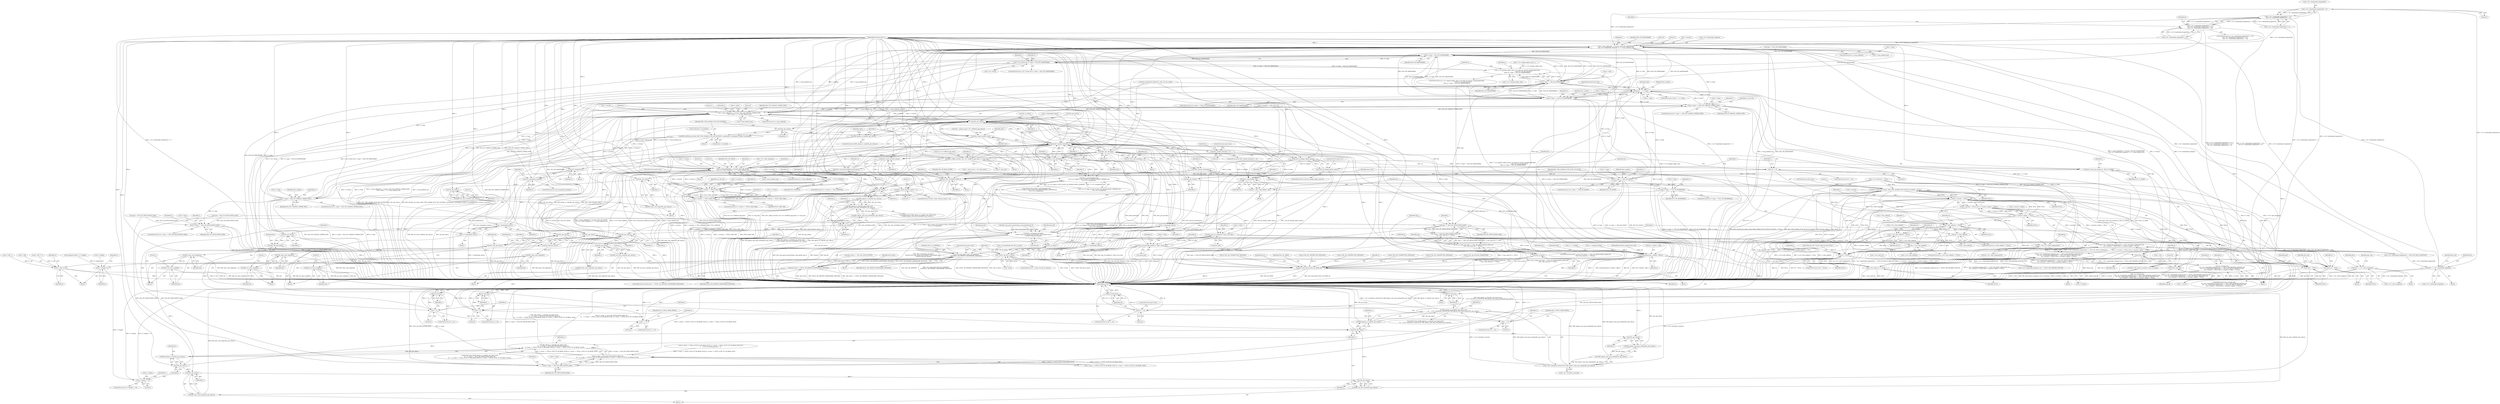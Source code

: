 digraph "1_openssl_103b171d8fc282ef435f8de9afbf7782e312961f_3@array" {
"1000885" [label="(Call,s->d1->handshake_fragment[3] != 0)"];
"1000645" [label="(Call,dest = s->d1->handshake_fragment)"];
"1000875" [label="(Call,(s->d1->handshake_fragment[2] != 0) ||\n\t\t\t(s->d1->handshake_fragment[3] != 0))"];
"1000865" [label="(Call,(s->d1->handshake_fragment[1] != 0) ||\n\t\t\t(s->d1->handshake_fragment[2] != 0) ||\n\t\t\t(s->d1->handshake_fragment[3] != 0))"];
"1000906" [label="(Call,s->msg_callback(0, s->version, SSL3_RT_HANDSHAKE, \n\t\t\t\ts->d1->handshake_fragment, 4, s, s->msg_callback_arg))"];
"1000401" [label="(Call,rr->type != SSL3_RT_HANDSHAKE)"];
"1000395" [label="(Call,s->d1->listen && rr->type != SSL3_RT_HANDSHAKE)"];
"1000414" [label="(Call,s->s3->change_cipher_spec /* set when we receive ChangeCipherSpec,\n\t                               * reset by ssl3_get_finished */\n\t\t&& (rr->type != SSL3_RT_HANDSHAKE))"];
"1000420" [label="(Call,rr->type != SSL3_RT_HANDSHAKE)"];
"1000463" [label="(Call,type == rr->type)"];
"1000474" [label="(Call,type == SSL3_RT_APPLICATION_DATA)"];
"1000473" [label="(Call,(type == SSL3_RT_APPLICATION_DATA) &&\n\t\t\t(s->enc_read_ctx == NULL))"];
"1000470" [label="(Call,SSL_in_init(s) && (type == SSL3_RT_APPLICATION_DATA) &&\n\t\t\t(s->enc_read_ctx == NULL))"];
"1000563" [label="(Call,rr->type == SSL3_RT_APPLICATION_DATA)"];
"1000562" [label="(Call,rr->type == SSL3_RT_APPLICATION_DATA &&\n\t\t\t    (s->state == DTLS1_SCTP_ST_SR_READ_SOCK || s->state == DTLS1_SCTP_ST_CR_READ_SOCK))"];
"1000558" [label="(Call,BIO_dgram_is_sctp(SSL_get_rbio(s)) &&\n\t\t\t    rr->type == SSL3_RT_APPLICATION_DATA &&\n\t\t\t    (s->state == DTLS1_SCTP_ST_SR_READ_SOCK || s->state == DTLS1_SCTP_ST_CR_READ_SOCK))"];
"1000631" [label="(Call,rr->type == SSL3_RT_HANDSHAKE)"];
"1000662" [label="(Call,rr->type == SSL3_RT_ALERT)"];
"1000693" [label="(Call,rr->type == TLS1_RT_HEARTBEAT)"];
"1000722" [label="(Call,rr->type != SSL3_RT_CHANGE_CIPHER_SPEC)"];
"1000729" [label="(Call,rr->type == SSL3_RT_APPLICATION_DATA)"];
"1001295" [label="(Call,rr->type == SSL3_RT_CHANGE_CIPHER_SPEC)"];
"1001358" [label="(Call,s->msg_callback(0, s->version, SSL3_RT_CHANGE_CIPHER_SPEC, \n\t\t\t\trr->data, 1, s, s->msg_callback_arg))"];
"1000321" [label="(Call,SSL_get_rbio(s))"];
"1000320" [label="(Call,BIO_dgram_is_sctp(SSL_get_rbio(s)))"];
"1000333" [label="(Call,SSL_get_rbio(s))"];
"1000332" [label="(Call,BIO_ctrl(SSL_get_rbio(s), BIO_CTRL_DGRAM_SCTP_SET_RCVINFO, sizeof(rdata->recordinfo), &rdata->recordinfo))"];
"1000344" [label="(Call,dtls1_copy_record(s, item))"];
"1000351" [label="(Call,pitem_free(item))"];
"1000355" [label="(Call,dtls1_handle_timeout(s))"];
"1000354" [label="(Call,dtls1_handle_timeout(s) > 0)"];
"1000374" [label="(Call,dtls1_get_record(s))"];
"1000372" [label="(Call,ret=dtls1_get_record(s))"];
"1000377" [label="(Call,ret <= 0)"];
"1000383" [label="(Call,dtls1_read_failed(s, ret))"];
"1000381" [label="(Call,ret = dtls1_read_failed(s, ret))"];
"1000387" [label="(Call,ret <= 0)"];
"1000390" [label="(Return,return(ret);)"];
"1000426" [label="(Call,dtls1_buffer_record(s, &(s->d1->buffered_app_data), rr->seq_num))"];
"1000471" [label="(Call,SSL_in_init(s))"];
"1000560" [label="(Call,SSL_get_rbio(s))"];
"1000559" [label="(Call,BIO_dgram_is_sctp(SSL_get_rbio(s)))"];
"1000586" [label="(Call,SSL_get_rbio(s))"];
"1000585" [label="(Call,BIO_clear_retry_flags(SSL_get_rbio(s)))"];
"1000589" [label="(Call,SSL_get_rbio(s))"];
"1000588" [label="(Call,BIO_set_retry_read(SSL_get_rbio(s)))"];
"1000594" [label="(Call,SSL_get_rbio(s))"];
"1000593" [label="(Call,BIO_dgram_is_sctp(SSL_get_rbio(s)))"];
"1000592" [label="(Call,BIO_dgram_is_sctp(SSL_get_rbio(s)) &&\n\t\t\t    s->d1->shutdown_received && !BIO_dgram_sctp_msg_waiting(SSL_get_rbio(s)))"];
"1000604" [label="(Call,SSL_get_rbio(s))"];
"1000603" [label="(Call,BIO_dgram_sctp_msg_waiting(SSL_get_rbio(s)))"];
"1000602" [label="(Call,!BIO_dgram_sctp_msg_waiting(SSL_get_rbio(s)))"];
"1000596" [label="(Call,s->d1->shutdown_received && !BIO_dgram_sctp_msg_waiting(SSL_get_rbio(s)))"];
"1001689" [label="(Call,ssl3_send_alert(s,SSL3_AL_FATAL,al))"];
"1000699" [label="(Call,dtls1_process_heartbeat(s))"];
"1000712" [label="(Call,SSL_get_rbio(s))"];
"1000711" [label="(Call,BIO_clear_retry_flags(SSL_get_rbio(s)))"];
"1000715" [label="(Call,SSL_get_rbio(s))"];
"1000714" [label="(Call,BIO_set_retry_read(SSL_get_rbio(s)))"];
"1000745" [label="(Call,SSL_get_rbio(s))"];
"1000743" [label="(Call,bio=SSL_get_rbio(s))"];
"1000752" [label="(Call,BIO_clear_retry_flags(bio))"];
"1000754" [label="(Call,BIO_set_retry_read(bio))"];
"1000924" [label="(Call,SSL_is_init_finished(s))"];
"1000923" [label="(Call,SSL_is_init_finished(s) &&\n\t\t\t!(s->s3->flags & SSL3_FLAGS_NO_RENEGOTIATE_CIPHERS) &&\n\t\t\t!s->s3->renegotiate)"];
"1000953" [label="(Call,ssl3_renegotiate(s))"];
"1000956" [label="(Call,ssl3_renegotiate_check(s))"];
"1000961" [label="(Call,s->handshake_func(s))"];
"1000959" [label="(Call,i=s->handshake_func(s))"];
"1000964" [label="(Call,i < 0)"];
"1000967" [label="(Return,return(i);)"];
"1000970" [label="(Call,i == 0)"];
"1001007" [label="(Call,SSL_get_rbio(s))"];
"1001005" [label="(Call,bio=SSL_get_rbio(s))"];
"1001009" [label="(Call,BIO_clear_retry_flags(bio))"];
"1001011" [label="(Call,BIO_set_retry_read(bio))"];
"1001057" [label="(Call,s->msg_callback(0, s->version, SSL3_RT_ALERT, \n\t\t\t\ts->d1->alert_fragment, 2, s, s->msg_callback_arg))"];
"1000676" [label="(Call,dest = s->d1->alert_fragment)"];
"1001112" [label="(Call,cb(s, SSL_CB_READ_ALERT, j))"];
"1001136" [label="(Call,SSL_get_rbio(s))"];
"1001135" [label="(Call,BIO_dgram_is_sctp(SSL_get_rbio(s)))"];
"1001134" [label="(Call,BIO_dgram_is_sctp(SSL_get_rbio(s)) &&\n\t\t\t\t\tBIO_dgram_sctp_msg_waiting(SSL_get_rbio(s)))"];
"1001139" [label="(Call,SSL_get_rbio(s))"];
"1001138" [label="(Call,BIO_dgram_sctp_msg_waiting(SSL_get_rbio(s)))"];
"1001155" [label="(Call,SSL_get_rbio(s))"];
"1001154" [label="(Call,BIO_clear_retry_flags(SSL_get_rbio(s)))"];
"1001158" [label="(Call,SSL_get_rbio(s))"];
"1001157" [label="(Call,BIO_set_retry_read(SSL_get_rbio(s)))"];
"1001194" [label="(Call,dtls1_retransmit_message(s,\n\t\t\t\t\t\t\t\t\t\t dtls1_get_queue_priority(frag->msg_header.seq, 0),\n\t\t\t\t\t\t\t\t\t\t frag_off, &found))"];
"1001191" [label="(Call,n2l3(p, frag_off))"];
"1001210" [label="(Call,SSL_in_init(s))"];
"1001207" [label="(Call,! found  && SSL_in_init(s))"];
"1001213" [label="(Call,ssl3_send_alert(s,SSL3_AL_WARNING,\n\t\t\t\t\t\tDTLS1_AD_MISSING_HANDSHAKE_MESSAGE))"];
"1001171" [label="(Call,alert_descr == DTLS1_AD_MISSING_HANDSHAKE_MESSAGE)"];
"1001178" [label="(Call,*p = &(s->d1->alert_fragment[2]))"];
"1001188" [label="(Call,n2s(p, seq))"];
"1001313" [label="(Call,s->version == DTLS1_BAD_VER)"];
"1001404" [label="(Call,s->version == DTLS1_BAD_VER)"];
"1001588" [label="(Call,s->version == TLS1_VERSION)"];
"1001397" [label="(Call,ssl3_do_change_cipher_spec(s))"];
"1001396" [label="(Call,!ssl3_do_change_cipher_spec(s))"];
"1001400" [label="(Call,dtls1_reset_seq_numbers(s, SSL3_CC_READ))"];
"1001416" [label="(Call,SSL_get_wbio(s))"];
"1001415" [label="(Call,BIO_ctrl(SSL_get_wbio(s), BIO_CTRL_DGRAM_SCTP_AUTH_CCS_RCVD, 1, NULL))"];
"1000477" [label="(Call,s->enc_read_ctx == NULL)"];
"1000623" [label="(Call,*dest = NULL)"];
"1000627" [label="(Call,*dest_len = NULL)"];
"1000844" [label="(Call,s->session != NULL)"];
"1000843" [label="(Call,(s->session != NULL) && (s->session->cipher != NULL))"];
"1000833" [label="(Call,(s->d1->handshake_fragment[0] == SSL3_MT_HELLO_REQUEST) &&\n\t\t(s->session != NULL) && (s->session->cipher != NULL))"];
"1000825" [label="(Call,(s->d1->handshake_fragment_len >= DTLS1_HM_HEADER_LENGTH) &&\n\t\t(s->d1->handshake_fragment[0] == SSL3_MT_HELLO_REQUEST) &&\n\t\t(s->session != NULL) && (s->session->cipher != NULL))"];
"1000820" [label="(Call,(!s->server) &&\n\t\t(s->d1->handshake_fragment_len >= DTLS1_HM_HEADER_LENGTH) &&\n\t\t(s->d1->handshake_fragment[0] == SSL3_MT_HELLO_REQUEST) &&\n\t\t(s->session != NULL) && (s->session->cipher != NULL))"];
"1000849" [label="(Call,s->session->cipher != NULL)"];
"1001074" [label="(Call,s->info_callback != NULL)"];
"1001079" [label="(Call,cb=s->info_callback)"];
"1001101" [label="(Call,cb != NULL)"];
"1001086" [label="(Call,s->ctx->info_callback != NULL)"];
"1001093" [label="(Call,cb=s->ctx->info_callback)"];
"1001256" [label="(Call,SSL_CTX_remove_session(s->ctx,s->session))"];
"1001469" [label="(Call,dtls1_check_timeout_num(s))"];
"1001468" [label="(Call,dtls1_check_timeout_num(s) < 0)"];
"1001475" [label="(Call,dtls1_retransmit_buffered_messages(s))"];
"1001525" [label="(Call,s->handshake_func(s))"];
"1001523" [label="(Call,i=s->handshake_func(s))"];
"1001528" [label="(Call,i < 0)"];
"1001531" [label="(Return,return(i);)"];
"1001534" [label="(Call,i == 0)"];
"1001571" [label="(Call,SSL_get_rbio(s))"];
"1001569" [label="(Call,bio=SSL_get_rbio(s))"];
"1001573" [label="(Call,BIO_clear_retry_flags(bio))"];
"1001575" [label="(Call,BIO_set_retry_read(bio))"];
"1000515" [label="(Call,memcpy(buf,&(rr->data[rr->off]),n))"];
"1000530" [label="(Call,rr->length-=n)"];
"1000541" [label="(Call,rr->length == 0)"];
"1000535" [label="(Call,rr->off+=n)"];
"1000614" [label="(Return,return(n);)"];
"1001306" [label="(Call,dtls1_get_ccs_header(rr->data, &ccs_hdr))"];
"1001437" [label="(Call,dtls1_get_message_header(rr->data, &msg_hdr))"];
"1001469" [label="(Call,dtls1_check_timeout_num(s))"];
"1000694" [label="(Call,rr->type)"];
"1000586" [label="(Call,SSL_get_rbio(s))"];
"1000941" [label="(Block,)"];
"1000597" [label="(Call,s->d1->shutdown_received)"];
"1001524" [label="(Identifier,i)"];
"1000630" [label="(ControlStructure,if (rr->type == SSL3_RT_HANDSHAKE))"];
"1000333" [label="(Call,SSL_get_rbio(s))"];
"1000975" [label="(Identifier,SSL_F_DTLS1_READ_BYTES)"];
"1000984" [label="(Identifier,s)"];
"1000911" [label="(Identifier,SSL3_RT_HANDSHAKE)"];
"1000678" [label="(Call,s->d1->alert_fragment)"];
"1001396" [label="(Call,!ssl3_do_change_cipher_spec(s))"];
"1001075" [label="(Call,s->info_callback)"];
"1001192" [label="(Identifier,p)"];
"1001257" [label="(Call,s->ctx)"];
"1001129" [label="(Call,alert_descr == SSL_AD_CLOSE_NOTIFY)"];
"1000677" [label="(Identifier,dest)"];
"1000723" [label="(Call,rr->type)"];
"1000231" [label="(Call,SSL_in_init(s))"];
"1001189" [label="(Identifier,p)"];
"1000843" [label="(Call,(s->session != NULL) && (s->session->cipher != NULL))"];
"1000635" [label="(Identifier,SSL3_RT_HANDSHAKE)"];
"1000912" [label="(Call,s->d1->handshake_fragment)"];
"1000388" [label="(Identifier,ret)"];
"1001195" [label="(Identifier,s)"];
"1000322" [label="(Identifier,s)"];
"1001006" [label="(Identifier,bio)"];
"1001081" [label="(Call,s->info_callback)"];
"1000534" [label="(Identifier,n)"];
"1000925" [label="(Identifier,s)"];
"1000768" [label="(Identifier,dest_maxlen)"];
"1001529" [label="(Identifier,i)"];
"1000515" [label="(Call,memcpy(buf,&(rr->data[rr->off]),n))"];
"1000398" [label="(Identifier,s)"];
"1001306" [label="(Call,dtls1_get_ccs_header(rr->data, &ccs_hdr))"];
"1001267" [label="(Call,al=SSL_AD_ILLEGAL_PARAMETER)"];
"1001016" [label="(ControlStructure,goto start;)"];
"1000568" [label="(Call,s->state == DTLS1_SCTP_ST_SR_READ_SOCK || s->state == DTLS1_SCTP_ST_CR_READ_SOCK)"];
"1000754" [label="(Call,BIO_set_retry_read(bio))"];
"1000382" [label="(Identifier,ret)"];
"1001296" [label="(Call,rr->type)"];
"1000963" [label="(ControlStructure,if (i < 0))"];
"1000428" [label="(Call,&(s->d1->buffered_app_data))"];
"1001589" [label="(Call,s->version)"];
"1001317" [label="(Identifier,DTLS1_BAD_VER)"];
"1000465" [label="(Call,rr->type)"];
"1001095" [label="(Call,s->ctx->info_callback)"];
"1001329" [label="(Call,rr->off != 0)"];
"1001300" [label="(Block,)"];
"1000353" [label="(ControlStructure,if (dtls1_handle_timeout(s) > 0))"];
"1001101" [label="(Call,cb != NULL)"];
"1000918" [label="(Identifier,s)"];
"1001196" [label="(Call,dtls1_get_queue_priority(frag->msg_header.seq, 0))"];
"1000468" [label="(Block,)"];
"1001421" [label="(ControlStructure,goto start;)"];
"1000860" [label="(Identifier,s)"];
"1000616" [label="(Block,)"];
"1000363" [label="(Identifier,rr)"];
"1001059" [label="(Call,s->version)"];
"1001571" [label="(Call,SSL_get_rbio(s))"];
"1001569" [label="(Call,bio=SSL_get_rbio(s))"];
"1001588" [label="(Call,s->version == TLS1_VERSION)"];
"1000852" [label="(Identifier,s)"];
"1000380" [label="(Block,)"];
"1000237" [label="(Call,(s->state == DTLS1_SCTP_ST_SR_READ_SOCK || s->state == DTLS1_SCTP_ST_CR_READ_SOCK) &&\n\t     s->s3->in_read_app_data != 2)"];
"1001579" [label="(Literal,1)"];
"1001689" [label="(Call,ssl3_send_alert(s,SSL3_AL_FATAL,al))"];
"1000373" [label="(Identifier,ret)"];
"1000560" [label="(Call,SSL_get_rbio(s))"];
"1000417" [label="(Identifier,s)"];
"1000344" [label="(Call,dtls1_copy_record(s, item))"];
"1001437" [label="(Call,dtls1_get_message_header(rr->data, &msg_hdr))"];
"1000492" [label="(Identifier,len)"];
"1001154" [label="(Call,BIO_clear_retry_flags(SSL_get_rbio(s)))"];
"1000848" [label="(Identifier,NULL)"];
"1000377" [label="(Call,ret <= 0)"];
"1001188" [label="(Call,n2s(p, seq))"];
"1000733" [label="(Identifier,SSL3_RT_APPLICATION_DATA)"];
"1001404" [label="(Call,s->version == DTLS1_BAD_VER)"];
"1000624" [label="(Identifier,dest)"];
"1001074" [label="(Call,s->info_callback != NULL)"];
"1000596" [label="(Call,s->d1->shutdown_received && !BIO_dgram_sctp_msg_waiting(SSL_get_rbio(s)))"];
"1000821" [label="(Call,!s->server)"];
"1000603" [label="(Call,BIO_dgram_sctp_msg_waiting(SSL_get_rbio(s)))"];
"1000676" [label="(Call,dest = s->d1->alert_fragment)"];
"1001319" [label="(Identifier,ccs_hdr_len)"];
"1001145" [label="(Identifier,s)"];
"1000321" [label="(Call,SSL_get_rbio(s))"];
"1000945" [label="(Identifier,s)"];
"1000516" [label="(Identifier,buf)"];
"1000636" [label="(Block,)"];
"1001007" [label="(Call,SSL_get_rbio(s))"];
"1001692" [label="(Identifier,al)"];
"1000479" [label="(Identifier,s)"];
"1000462" [label="(ControlStructure,if (type == rr->type))"];
"1000356" [label="(Identifier,s)"];
"1001005" [label="(Call,bio=SSL_get_rbio(s))"];
"1000653" [label="(Identifier,dest_len)"];
"1000565" [label="(Identifier,rr)"];
"1001364" [label="(Call,rr->data)"];
"1001053" [label="(ControlStructure,if (s->msg_callback))"];
"1001359" [label="(Literal,0)"];
"1000542" [label="(Call,rr->length)"];
"1000844" [label="(Call,s->session != NULL)"];
"1000383" [label="(Call,dtls1_read_failed(s, ret))"];
"1000415" [label="(Call,s->s3->change_cipher_spec)"];
"1000421" [label="(Call,rr->type)"];
"1001466" [label="(Block,)"];
"1001408" [label="(Identifier,DTLS1_BAD_VER)"];
"1001416" [label="(Call,SSL_get_wbio(s))"];
"1000716" [label="(Identifier,s)"];
"1001058" [label="(Literal,0)"];
"1000334" [label="(Identifier,s)"];
"1000923" [label="(Call,SSL_is_init_finished(s) &&\n\t\t\t!(s->s3->flags & SSL3_FLAGS_NO_RENEGOTIATE_CIPHERS) &&\n\t\t\t!s->s3->renegotiate)"];
"1000389" [label="(Literal,0)"];
"1001312" [label="(ControlStructure,if (s->version == DTLS1_BAD_VER))"];
"1000744" [label="(Identifier,bio)"];
"1001294" [label="(ControlStructure,if (rr->type == SSL3_RT_CHANGE_CIPHER_SPEC))"];
"1001264" [label="(Literal,0)"];
"1001467" [label="(ControlStructure,if (dtls1_check_timeout_num(s) < 0))"];
"1000646" [label="(Identifier,dest)"];
"1000615" [label="(Identifier,n)"];
"1000358" [label="(ControlStructure,goto start;)"];
"1001203" [label="(Identifier,frag_off)"];
"1001178" [label="(Call,*p = &(s->d1->alert_fragment[2]))"];
"1000970" [label="(Call,i == 0)"];
"1000734" [label="(Block,)"];
"1001533" [label="(ControlStructure,if (i == 0))"];
"1000346" [label="(Identifier,item)"];
"1000645" [label="(Call,dest = s->d1->handshake_fragment)"];
"1000588" [label="(Call,BIO_set_retry_read(SSL_get_rbio(s)))"];
"1001310" [label="(Call,&ccs_hdr)"];
"1001435" [label="(Block,)"];
"1000378" [label="(Identifier,ret)"];
"1000755" [label="(Identifier,bio)"];
"1001068" [label="(Literal,2)"];
"1001479" [label="(Identifier,rr)"];
"1000931" [label="(Identifier,s)"];
"1001420" [label="(Identifier,NULL)"];
"1001574" [label="(Identifier,bio)"];
"1000697" [label="(Identifier,TLS1_RT_HEARTBEAT)"];
"1000820" [label="(Call,(!s->server) &&\n\t\t(s->d1->handshake_fragment_len >= DTLS1_HM_HEADER_LENGTH) &&\n\t\t(s->d1->handshake_fragment[0] == SSL3_MT_HELLO_REQUEST) &&\n\t\t(s->session != NULL) && (s->session->cipher != NULL))"];
"1000483" [label="(Call,al=SSL_AD_UNEXPECTED_MESSAGE)"];
"1000664" [label="(Identifier,rr)"];
"1000667" [label="(Block,)"];
"1000955" [label="(ControlStructure,if (ssl3_renegotiate_check(s)))"];
"1001415" [label="(Call,BIO_ctrl(SSL_get_wbio(s), BIO_CTRL_DGRAM_SCTP_AUTH_CCS_RCVD, 1, NULL))"];
"1001115" [label="(Identifier,j)"];
"1000614" [label="(Return,return(n);)"];
"1000855" [label="(Identifier,NULL)"];
"1001531" [label="(Return,return(i);)"];
"1000663" [label="(Call,rr->type)"];
"1001010" [label="(Identifier,bio)"];
"1001092" [label="(Identifier,NULL)"];
"1000699" [label="(Call,dtls1_process_heartbeat(s))"];
"1000721" [label="(ControlStructure,if (rr->type != SSL3_RT_CHANGE_CIPHER_SPEC))"];
"1001299" [label="(Identifier,SSL3_RT_CHANGE_CIPHER_SPEC)"];
"1000713" [label="(Identifier,s)"];
"1001137" [label="(Identifier,s)"];
"1001363" [label="(Identifier,SSL3_RT_CHANGE_CIPHER_SPEC)"];
"1000381" [label="(Call,ret = dtls1_read_failed(s, ret))"];
"1001191" [label="(Call,n2l3(p, frag_off))"];
"1000477" [label="(Call,s->enc_read_ctx == NULL)"];
"1000235" [label="(Call,SSL_get_rbio(s))"];
"1000345" [label="(Identifier,s)"];
"1001216" [label="(Identifier,DTLS1_AD_MISSING_HANDSHAKE_MESSAGE)"];
"1001530" [label="(Literal,0)"];
"1001525" [label="(Call,s->handshake_func(s))"];
"1000589" [label="(Call,SSL_get_rbio(s))"];
"1001207" [label="(Call,! found  && SSL_in_init(s))"];
"1000226" [label="(Call,!s->in_handshake && SSL_in_init(s))"];
"1000875" [label="(Call,(s->d1->handshake_fragment[2] != 0) ||\n\t\t\t(s->d1->handshake_fragment[3] != 0))"];
"1000352" [label="(Identifier,item)"];
"1001528" [label="(Call,i < 0)"];
"1000528" [label="(Identifier,peek)"];
"1000354" [label="(Call,dtls1_handle_timeout(s) > 0)"];
"1000703" [label="(Identifier,rr)"];
"1000549" [label="(Identifier,s)"];
"1001256" [label="(Call,SSL_CTX_remove_session(s->ctx,s->session))"];
"1000715" [label="(Call,SSL_get_rbio(s))"];
"1001165" [label="(Identifier,s)"];
"1001135" [label="(Call,BIO_dgram_is_sctp(SSL_get_rbio(s)))"];
"1000385" [label="(Identifier,ret)"];
"1001157" [label="(Call,BIO_set_retry_read(SSL_get_rbio(s)))"];
"1000834" [label="(Call,s->d1->handshake_fragment[0] == SSL3_MT_HELLO_REQUEST)"];
"1000684" [label="(Identifier,dest_len)"];
"1000826" [label="(Call,s->d1->handshake_fragment_len >= DTLS1_HM_HEADER_LENGTH)"];
"1000962" [label="(Identifier,s)"];
"1000669" [label="(Identifier,dest_maxlen)"];
"1000473" [label="(Call,(type == SSL3_RT_APPLICATION_DATA) &&\n\t\t\t(s->enc_read_ctx == NULL))"];
"1001427" [label="(Identifier,s)"];
"1001693" [label="(JumpTarget,err:)"];
"1000885" [label="(Call,s->d1->handshake_fragment[3] != 0)"];
"1001139" [label="(Call,SSL_get_rbio(s))"];
"1001403" [label="(ControlStructure,if (s->version == DTLS1_BAD_VER))"];
"1001691" [label="(Identifier,SSL3_AL_FATAL)"];
"1000968" [label="(Identifier,i)"];
"1000320" [label="(Call,BIO_dgram_is_sctp(SSL_get_rbio(s)))"];
"1000162" [label="(Block,)"];
"1001114" [label="(Identifier,SSL_CB_READ_ALERT)"];
"1001398" [label="(Identifier,s)"];
"1001156" [label="(Identifier,s)"];
"1001395" [label="(ControlStructure,if (!ssl3_do_change_cipher_spec(s)))"];
"1000964" [label="(Call,i < 0)"];
"1000446" [label="(Identifier,s)"];
"1001697" [label="(MethodReturn,int)"];
"1001304" [label="(Identifier,ccs_hdr_len)"];
"1000638" [label="(Identifier,dest_maxlen)"];
"1001213" [label="(Call,ssl3_send_alert(s,SSL3_AL_WARNING,\n\t\t\t\t\t\tDTLS1_AD_MISSING_HANDSHAKE_MESSAGE))"];
"1000539" [label="(Identifier,n)"];
"1000746" [label="(Identifier,s)"];
"1001399" [label="(ControlStructure,goto err;)"];
"1000628" [label="(Identifier,dest_len)"];
"1000393" [label="(ControlStructure,goto start;)"];
"1001575" [label="(Call,BIO_set_retry_read(bio))"];
"1001193" [label="(Identifier,frag_off)"];
"1001089" [label="(Identifier,s)"];
"1000557" [label="(ControlStructure,if (BIO_dgram_is_sctp(SSL_get_rbio(s)) &&\n\t\t\t    rr->type == SSL3_RT_APPLICATION_DATA &&\n\t\t\t    (s->state == DTLS1_SCTP_ST_SR_READ_SOCK || s->state == DTLS1_SCTP_ST_CR_READ_SOCK)))"];
"1001313" [label="(Call,s->version == DTLS1_BAD_VER)"];
"1000711" [label="(Call,BIO_clear_retry_flags(SSL_get_rbio(s)))"];
"1000543" [label="(Identifier,rr)"];
"1000886" [label="(Call,s->d1->handshake_fragment[3])"];
"1000724" [label="(Identifier,rr)"];
"1001112" [label="(Call,cb(s, SSL_CB_READ_ALERT, j))"];
"1001138" [label="(Call,BIO_dgram_sctp_msg_waiting(SSL_get_rbio(s)))"];
"1000349" [label="(Identifier,item)"];
"1000203" [label="(Call,type != SSL3_RT_APPLICATION_DATA)"];
"1000845" [label="(Call,s->session)"];
"1001100" [label="(ControlStructure,if (cb != NULL))"];
"1001159" [label="(Identifier,s)"];
"1000157" [label="(MethodParameterIn,SSL *s)"];
"1000413" [label="(ControlStructure,if (s->s3->change_cipher_spec /* set when we receive ChangeCipherSpec,\n\t                               * reset by ssl3_get_finished */\n\t\t&& (rr->type != SSL3_RT_HANDSHAKE)))"];
"1000541" [label="(Call,rr->length == 0)"];
"1001118" [label="(Identifier,alert_level)"];
"1001104" [label="(Block,)"];
"1000587" [label="(Identifier,s)"];
"1000198" [label="(Call,type != SSL3_RT_HANDSHAKE)"];
"1001470" [label="(Identifier,s)"];
"1001062" [label="(Identifier,SSL3_RT_ALERT)"];
"1001209" [label="(Identifier,found)"];
"1001315" [label="(Identifier,s)"];
"1001069" [label="(Identifier,s)"];
"1000954" [label="(Identifier,s)"];
"1001360" [label="(Call,s->version)"];
"1001400" [label="(Call,dtls1_reset_seq_numbers(s, SSL3_CC_READ))"];
"1000530" [label="(Call,rr->length-=n)"];
"1000481" [label="(Identifier,NULL)"];
"1000585" [label="(Call,BIO_clear_retry_flags(SSL_get_rbio(s)))"];
"1000631" [label="(Call,rr->type == SSL3_RT_HANDSHAKE)"];
"1000965" [label="(Identifier,i)"];
"1000609" [label="(Identifier,s)"];
"1001204" [label="(Call,&found)"];
"1001085" [label="(ControlStructure,if (s->ctx->info_callback != NULL))"];
"1001592" [label="(Identifier,TLS1_VERSION)"];
"1000402" [label="(Call,rr->type)"];
"1000749" [label="(Identifier,s)"];
"1000972" [label="(Literal,0)"];
"1000739" [label="(Identifier,s)"];
"1000427" [label="(Identifier,s)"];
"1001476" [label="(Identifier,s)"];
"1000371" [label="(Block,)"];
"1000469" [label="(ControlStructure,if (SSL_in_init(s) && (type == SSL3_RT_APPLICATION_DATA) &&\n\t\t\t(s->enc_read_ctx == NULL)))"];
"1001190" [label="(Identifier,seq)"];
"1001402" [label="(Identifier,SSL3_CC_READ)"];
"1000497" [label="(Call,(unsigned int)len > rr->length)"];
"1001078" [label="(Identifier,NULL)"];
"1000743" [label="(Call,bio=SSL_get_rbio(s))"];
"1000332" [label="(Call,BIO_ctrl(SSL_get_rbio(s), BIO_CTRL_DGRAM_SCTP_SET_RCVINFO, sizeof(rdata->recordinfo), &rdata->recordinfo))"];
"1000906" [label="(Call,s->msg_callback(0, s->version, SSL3_RT_HANDSHAKE, \n\t\t\t\ts->d1->handshake_fragment, 4, s, s->msg_callback_arg))"];
"1001536" [label="(Literal,0)"];
"1001087" [label="(Call,s->ctx->info_callback)"];
"1001576" [label="(Identifier,bio)"];
"1000195" [label="(Call,type != SSL3_RT_APPLICATION_DATA)"];
"1000590" [label="(Identifier,s)"];
"1000306" [label="(Call,item = pqueue_pop(s->d1->buffered_app_data.q))"];
"1000604" [label="(Call,SSL_get_rbio(s))"];
"1000957" [label="(Identifier,s)"];
"1001079" [label="(Call,cb=s->info_callback)"];
"1000902" [label="(ControlStructure,if (s->msg_callback))"];
"1000661" [label="(ControlStructure,if (rr->type == SSL3_RT_ALERT))"];
"1001535" [label="(Identifier,i)"];
"1000731" [label="(Identifier,rr)"];
"1000760" [label="(Identifier,al)"];
"1001441" [label="(Call,&msg_hdr)"];
"1000559" [label="(Call,BIO_dgram_is_sctp(SSL_get_rbio(s)))"];
"1000864" [label="(ControlStructure,if ((s->d1->handshake_fragment[1] != 0) ||\n\t\t\t(s->d1->handshake_fragment[2] != 0) ||\n\t\t\t(s->d1->handshake_fragment[3] != 0)))"];
"1001369" [label="(Call,s->msg_callback_arg)"];
"1000545" [label="(Literal,0)"];
"1000387" [label="(Call,ret <= 0)"];
"1000960" [label="(Identifier,i)"];
"1001162" [label="(Literal,1)"];
"1001215" [label="(Identifier,SSL3_AL_WARNING)"];
"1000662" [label="(Call,rr->type == SSL3_RT_ALERT)"];
"1000969" [label="(ControlStructure,if (i == 0))"];
"1000807" [label="(Call,rr->off++)"];
"1000471" [label="(Call,SSL_in_init(s))"];
"1000961" [label="(Call,s->handshake_func(s))"];
"1001274" [label="(ControlStructure,goto start;)"];
"1001368" [label="(Identifier,s)"];
"1001171" [label="(Call,alert_descr == DTLS1_AD_MISSING_HANDSHAKE_MESSAGE)"];
"1000318" [label="(Block,)"];
"1001412" [label="(Identifier,s)"];
"1000351" [label="(Call,pitem_free(item))"];
"1001600" [label="(Call,al=SSL_AD_UNEXPECTED_MESSAGE)"];
"1000476" [label="(Identifier,SSL3_RT_APPLICATION_DATA)"];
"1001307" [label="(Call,rr->data)"];
"1001405" [label="(Call,s->version)"];
"1001358" [label="(Call,s->msg_callback(0, s->version, SSL3_RT_CHANGE_CIPHER_SPEC, \n\t\t\t\trr->data, 1, s, s->msg_callback_arg))"];
"1001446" [label="(Identifier,rr)"];
"1001314" [label="(Call,s->version)"];
"1000594" [label="(Call,SSL_get_rbio(s))"];
"1000158" [label="(MethodParameterIn,int type)"];
"1000426" [label="(Call,dtls1_buffer_record(s, &(s->d1->buffered_app_data), rr->seq_num))"];
"1001208" [label="(Call,! found)"];
"1000953" [label="(Call,ssl3_renegotiate(s))"];
"1000719" [label="(Literal,1)"];
"1001438" [label="(Call,rr->data)"];
"1001141" [label="(Block,)"];
"1000876" [label="(Call,s->d1->handshake_fragment[2] != 0)"];
"1000591" [label="(ControlStructure,if (BIO_dgram_is_sctp(SSL_get_rbio(s)) &&\n\t\t\t    s->d1->shutdown_received && !BIO_dgram_sctp_msg_waiting(SSL_get_rbio(s))))"];
"1000692" [label="(ControlStructure,if (rr->type == TLS1_RT_HEARTBEAT))"];
"1001610" [label="(Call,al=SSL_AD_UNEXPECTED_MESSAGE)"];
"1000379" [label="(Literal,0)"];
"1000605" [label="(Identifier,s)"];
"1001133" [label="(ControlStructure,if (BIO_dgram_is_sctp(SSL_get_rbio(s)) &&\n\t\t\t\t\tBIO_dgram_sctp_msg_waiting(SSL_get_rbio(s))))"];
"1001418" [label="(Identifier,BIO_CTRL_DGRAM_SCTP_AUTH_CCS_RCVD)"];
"1000420" [label="(Call,rr->type != SSL3_RT_HANDSHAKE)"];
"1000504" [label="(Call,n = rr->length)"];
"1001106" [label="(Identifier,j)"];
"1000326" [label="(Identifier,rdata)"];
"1001009" [label="(Call,BIO_clear_retry_flags(bio))"];
"1001194" [label="(Call,dtls1_retransmit_message(s,\n\t\t\t\t\t\t\t\t\t\t dtls1_get_queue_priority(frag->msg_header.seq, 0),\n\t\t\t\t\t\t\t\t\t\t frag_off, &found))"];
"1000540" [label="(ControlStructure,if (rr->length == 0))"];
"1000414" [label="(Call,s->s3->change_cipher_spec /* set when we receive ChangeCipherSpec,\n\t                               * reset by ssl3_get_finished */\n\t\t&& (rr->type != SSL3_RT_HANDSHAKE))"];
"1000525" [label="(Identifier,n)"];
"1000470" [label="(Call,SSL_in_init(s) && (type == SSL3_RT_APPLICATION_DATA) &&\n\t\t\t(s->enc_read_ctx == NULL))"];
"1000384" [label="(Identifier,s)"];
"1001180" [label="(Call,&(s->d1->alert_fragment[2]))"];
"1001587" [label="(ControlStructure,if (s->version == TLS1_VERSION))"];
"1000475" [label="(Identifier,type)"];
"1000956" [label="(Call,ssl3_renegotiate_check(s))"];
"1001222" [label="(Block,)"];
"1001260" [label="(Call,s->session)"];
"1000319" [label="(ControlStructure,if (BIO_dgram_is_sctp(SSL_get_rbio(s))))"];
"1000592" [label="(Call,BIO_dgram_is_sctp(SSL_get_rbio(s)) &&\n\t\t\t    s->d1->shutdown_received && !BIO_dgram_sctp_msg_waiting(SSL_get_rbio(s)))"];
"1001527" [label="(ControlStructure,if (i < 0))"];
"1000396" [label="(Call,s->d1->listen)"];
"1000561" [label="(Identifier,s)"];
"1001155" [label="(Call,SSL_get_rbio(s))"];
"1001325" [label="(Identifier,rr)"];
"1000745" [label="(Call,SSL_get_rbio(s))"];
"1001021" [label="(Identifier,s)"];
"1001102" [label="(Identifier,cb)"];
"1000386" [label="(ControlStructure,if (ret <= 0))"];
"1000866" [label="(Call,s->d1->handshake_fragment[1] != 0)"];
"1001354" [label="(ControlStructure,if (s->msg_callback))"];
"1001572" [label="(Identifier,s)"];
"1000170" [label="(Call,(*cb)(const SSL *ssl,int type2,int val)=NULL)"];
"1001690" [label="(Identifier,s)"];
"1001073" [label="(ControlStructure,if (s->info_callback != NULL))"];
"1000478" [label="(Call,s->enc_read_ctx)"];
"1000510" [label="(Call,n = (unsigned int)len)"];
"1001206" [label="(ControlStructure,if ( ! found  && SSL_in_init(s)))"];
"1000531" [label="(Call,rr->length)"];
"1001173" [label="(Identifier,DTLS1_AD_MISSING_HANDSHAKE_MESSAGE)"];
"1001094" [label="(Identifier,cb)"];
"1000712" [label="(Call,SSL_get_rbio(s))"];
"1000395" [label="(Call,s->d1->listen && rr->type != SSL3_RT_HANDSHAKE)"];
"1001174" [label="(Block,)"];
"1000602" [label="(Call,!BIO_dgram_sctp_msg_waiting(SSL_get_rbio(s)))"];
"1000593" [label="(Call,BIO_dgram_is_sctp(SSL_get_rbio(s)))"];
"1000564" [label="(Call,rr->type)"];
"1001419" [label="(Literal,1)"];
"1000971" [label="(Identifier,i)"];
"1000819" [label="(ControlStructure,if ((!s->server) &&\n\t\t(s->d1->handshake_fragment_len >= DTLS1_HM_HEADER_LENGTH) &&\n\t\t(s->d1->handshake_fragment[0] == SSL3_MT_HELLO_REQUEST) &&\n\t\t(s->session != NULL) && (s->session->cipher != NULL)))"];
"1000632" [label="(Call,rr->type)"];
"1001417" [label="(Identifier,s)"];
"1000647" [label="(Call,s->d1->handshake_fragment)"];
"1000375" [label="(Identifier,s)"];
"1001103" [label="(Identifier,NULL)"];
"1001367" [label="(Literal,1)"];
"1000896" [label="(Identifier,al)"];
"1001086" [label="(Call,s->ctx->info_callback != NULL)"];
"1000752" [label="(Call,BIO_clear_retry_flags(bio))"];
"1001070" [label="(Call,s->msg_callback_arg)"];
"1000904" [label="(Identifier,s)"];
"1000336" [label="(Call,sizeof(rdata->recordinfo))"];
"1000484" [label="(Identifier,al)"];
"1001212" [label="(Block,)"];
"1000216" [label="(Call,have_handshake_fragment(s, type, buf, len, peek))"];
"1001523" [label="(Call,i=s->handshake_func(s))"];
"1001179" [label="(Identifier,p)"];
"1000729" [label="(Call,rr->type == SSL3_RT_APPLICATION_DATA)"];
"1001548" [label="(Identifier,s)"];
"1000758" [label="(Literal,1)"];
"1000390" [label="(Return,return(ret);)"];
"1000174" [label="(Call,s->s3->rbuf.buf == NULL)"];
"1000907" [label="(Literal,0)"];
"1000582" [label="(Identifier,s)"];
"1000627" [label="(Call,*dest_len = NULL)"];
"1001011" [label="(Call,BIO_set_retry_read(bio))"];
"1000700" [label="(Identifier,s)"];
"1000893" [label="(Literal,0)"];
"1000966" [label="(Literal,0)"];
"1001012" [label="(Identifier,bio)"];
"1001136" [label="(Call,SSL_get_rbio(s))"];
"1000567" [label="(Identifier,SSL3_RT_APPLICATION_DATA)"];
"1001057" [label="(Call,s->msg_callback(0, s->version, SSL3_RT_ALERT, \n\t\t\t\ts->d1->alert_fragment, 2, s, s->msg_callback_arg))"];
"1001105" [label="(Call,j = (alert_level << 8) | alert_descr)"];
"1001376" [label="(Identifier,s)"];
"1000623" [label="(Call,*dest = NULL)"];
"1000357" [label="(Literal,0)"];
"1000633" [label="(Identifier,rr)"];
"1000529" [label="(Block,)"];
"1001471" [label="(Literal,0)"];
"1001534" [label="(Call,i == 0)"];
"1000374" [label="(Call,dtls1_get_record(s))"];
"1001562" [label="(Block,)"];
"1001015" [label="(Literal,1)"];
"1001295" [label="(Call,rr->type == SSL3_RT_CHANGE_CIPHER_SPEC)"];
"1000394" [label="(ControlStructure,if (s->d1->listen && rr->type != SSL3_RT_HANDSHAKE))"];
"1001210" [label="(Call,SSL_in_init(s))"];
"1000401" [label="(Call,rr->type != SSL3_RT_HANDSHAKE)"];
"1001401" [label="(Identifier,s)"];
"1000728" [label="(ControlStructure,if (rr->type == SSL3_RT_APPLICATION_DATA))"];
"1000536" [label="(Call,rr->off)"];
"1001573" [label="(Call,BIO_clear_retry_flags(bio))"];
"1000571" [label="(Identifier,s)"];
"1001008" [label="(Identifier,s)"];
"1000376" [label="(ControlStructure,if (ret <= 0))"];
"1000472" [label="(Identifier,s)"];
"1000259" [label="(Call,s->handshake_func(s))"];
"1001474" [label="(Literal,1)"];
"1001526" [label="(Identifier,s)"];
"1000850" [label="(Call,s->session->cipher)"];
"1000714" [label="(Call,BIO_set_retry_read(SSL_get_rbio(s)))"];
"1000726" [label="(Identifier,SSL3_RT_CHANGE_CIPHER_SPEC)"];
"1000439" [label="(Identifier,rr)"];
"1000464" [label="(Identifier,type)"];
"1000335" [label="(Identifier,BIO_CTRL_DGRAM_SCTP_SET_RCVINFO)"];
"1001214" [label="(Identifier,s)"];
"1000865" [label="(Call,(s->d1->handshake_fragment[1] != 0) ||\n\t\t\t(s->d1->handshake_fragment[2] != 0) ||\n\t\t\t(s->d1->handshake_fragment[3] != 0))"];
"1000698" [label="(Block,)"];
"1000463" [label="(Call,type == rr->type)"];
"1000323" [label="(Block,)"];
"1001211" [label="(Identifier,s)"];
"1000599" [label="(Identifier,s)"];
"1000967" [label="(Return,return(i);)"];
"1000537" [label="(Identifier,rr)"];
"1000159" [label="(MethodParameterIn,unsigned char *buf)"];
"1000558" [label="(Call,BIO_dgram_is_sctp(SSL_get_rbio(s)) &&\n\t\t\t    rr->type == SSL3_RT_APPLICATION_DATA &&\n\t\t\t    (s->state == DTLS1_SCTP_ST_SR_READ_SOCK || s->state == DTLS1_SCTP_ST_CR_READ_SOCK))"];
"1001063" [label="(Call,s->d1->alert_fragment)"];
"1001539" [label="(Identifier,SSL_F_DTLS1_READ_BYTES)"];
"1000759" [label="(Call,al=SSL_AD_UNEXPECTED_MESSAGE)"];
"1000629" [label="(Identifier,NULL)"];
"1001532" [label="(Identifier,i)"];
"1001170" [label="(ControlStructure,if (alert_descr == DTLS1_AD_MISSING_HANDSHAKE_MESSAGE))"];
"1000434" [label="(Call,rr->seq_num)"];
"1001113" [label="(Identifier,s)"];
"1001158" [label="(Call,SSL_get_rbio(s))"];
"1000595" [label="(Identifier,s)"];
"1001334" [label="(Call,rr->data[0] != SSL3_MT_CCS)"];
"1000517" [label="(Call,&(rr->data[rr->off]))"];
"1001397" [label="(Call,ssl3_do_change_cipher_spec(s))"];
"1000355" [label="(Call,dtls1_handle_timeout(s))"];
"1000340" [label="(Call,&rdata->recordinfo)"];
"1000474" [label="(Call,type == SSL3_RT_APPLICATION_DATA)"];
"1000753" [label="(Identifier,bio)"];
"1000372" [label="(Call,ret=dtls1_get_record(s))"];
"1001076" [label="(Identifier,s)"];
"1000425" [label="(Block,)"];
"1001388" [label="(Call,s->s3->change_cipher_spec=1)"];
"1000833" [label="(Call,(s->d1->handshake_fragment[0] == SSL3_MT_HELLO_REQUEST) &&\n\t\t(s->session != NULL) && (s->session->cipher != NULL))"];
"1000535" [label="(Call,rr->off+=n)"];
"1001134" [label="(Call,BIO_dgram_is_sctp(SSL_get_rbio(s)) &&\n\t\t\t\t\tBIO_dgram_sctp_msg_waiting(SSL_get_rbio(s)))"];
"1000409" [label="(Identifier,rr)"];
"1000424" [label="(Identifier,SSL3_RT_HANDSHAKE)"];
"1001140" [label="(Identifier,s)"];
"1001093" [label="(Call,cb=s->ctx->info_callback)"];
"1001172" [label="(Identifier,alert_descr)"];
"1000924" [label="(Call,SSL_is_init_finished(s))"];
"1000562" [label="(Call,rr->type == SSL3_RT_APPLICATION_DATA &&\n\t\t\t    (s->state == DTLS1_SCTP_ST_SR_READ_SOCK || s->state == DTLS1_SCTP_ST_CR_READ_SOCK))"];
"1000926" [label="(Call,!(s->s3->flags & SSL3_FLAGS_NO_RENEGOTIATE_CIPHERS) &&\n\t\t\t!s->s3->renegotiate)"];
"1000849" [label="(Call,s->session->cipher != NULL)"];
"1000693" [label="(Call,rr->type == TLS1_RT_HEARTBEAT)"];
"1000959" [label="(Call,i=s->handshake_func(s))"];
"1001468" [label="(Call,dtls1_check_timeout_num(s) < 0)"];
"1000563" [label="(Call,rr->type == SSL3_RT_APPLICATION_DATA)"];
"1000919" [label="(Call,s->msg_callback_arg)"];
"1000695" [label="(Identifier,rr)"];
"1001596" [label="(Identifier,rr)"];
"1001080" [label="(Identifier,cb)"];
"1000730" [label="(Call,rr->type)"];
"1001406" [label="(Identifier,s)"];
"1000917" [label="(Literal,4)"];
"1000620" [label="(Identifier,dest_maxlen)"];
"1000998" [label="(Block,)"];
"1001681" [label="(Call,al=SSL_AD_UNEXPECTED_MESSAGE)"];
"1000579" [label="(Block,)"];
"1001570" [label="(Identifier,bio)"];
"1000908" [label="(Call,s->version)"];
"1000722" [label="(Call,rr->type != SSL3_RT_CHANGE_CIPHER_SPEC)"];
"1000391" [label="(Identifier,ret)"];
"1000922" [label="(ControlStructure,if (SSL_is_init_finished(s) &&\n\t\t\t!(s->s3->flags & SSL3_FLAGS_NO_RENEGOTIATE_CIPHERS) &&\n\t\t\t!s->s3->renegotiate))"];
"1001601" [label="(Identifier,al)"];
"1000405" [label="(Identifier,SSL3_RT_HANDSHAKE)"];
"1000958" [label="(Block,)"];
"1000625" [label="(Identifier,NULL)"];
"1000666" [label="(Identifier,SSL3_RT_ALERT)"];
"1001475" [label="(Call,dtls1_retransmit_buffered_messages(s))"];
"1000825" [label="(Call,(s->d1->handshake_fragment_len >= DTLS1_HM_HEADER_LENGTH) &&\n\t\t(s->d1->handshake_fragment[0] == SSL3_MT_HELLO_REQUEST) &&\n\t\t(s->session != NULL) && (s->session->cipher != NULL))"];
"1000885" -> "1000875"  [label="AST: "];
"1000885" -> "1000893"  [label="CFG: "];
"1000886" -> "1000885"  [label="AST: "];
"1000893" -> "1000885"  [label="AST: "];
"1000875" -> "1000885"  [label="CFG: "];
"1000885" -> "1001697"  [label="DDG: s->d1->handshake_fragment[3]"];
"1000885" -> "1000645"  [label="DDG: s->d1->handshake_fragment[3]"];
"1000885" -> "1000875"  [label="DDG: s->d1->handshake_fragment[3]"];
"1000885" -> "1000875"  [label="DDG: 0"];
"1000885" -> "1000906"  [label="DDG: s->d1->handshake_fragment[3]"];
"1000645" -> "1000636"  [label="AST: "];
"1000645" -> "1000647"  [label="CFG: "];
"1000646" -> "1000645"  [label="AST: "];
"1000647" -> "1000645"  [label="AST: "];
"1000653" -> "1000645"  [label="CFG: "];
"1000645" -> "1001697"  [label="DDG: dest"];
"1000645" -> "1001697"  [label="DDG: s->d1->handshake_fragment"];
"1000866" -> "1000645"  [label="DDG: s->d1->handshake_fragment[1]"];
"1000834" -> "1000645"  [label="DDG: s->d1->handshake_fragment[0]"];
"1000876" -> "1000645"  [label="DDG: s->d1->handshake_fragment[2]"];
"1000875" -> "1000865"  [label="AST: "];
"1000875" -> "1000876"  [label="CFG: "];
"1000876" -> "1000875"  [label="AST: "];
"1000865" -> "1000875"  [label="CFG: "];
"1000875" -> "1001697"  [label="DDG: s->d1->handshake_fragment[3] != 0"];
"1000875" -> "1001697"  [label="DDG: s->d1->handshake_fragment[2] != 0"];
"1000875" -> "1000865"  [label="DDG: s->d1->handshake_fragment[2] != 0"];
"1000875" -> "1000865"  [label="DDG: s->d1->handshake_fragment[3] != 0"];
"1000876" -> "1000875"  [label="DDG: s->d1->handshake_fragment[2]"];
"1000876" -> "1000875"  [label="DDG: 0"];
"1000865" -> "1000864"  [label="AST: "];
"1000865" -> "1000866"  [label="CFG: "];
"1000866" -> "1000865"  [label="AST: "];
"1000896" -> "1000865"  [label="CFG: "];
"1000904" -> "1000865"  [label="CFG: "];
"1000865" -> "1001697"  [label="DDG: s->d1->handshake_fragment[1] != 0"];
"1000865" -> "1001697"  [label="DDG: (s->d1->handshake_fragment[1] != 0) ||\n\t\t\t(s->d1->handshake_fragment[2] != 0) ||\n\t\t\t(s->d1->handshake_fragment[3] != 0)"];
"1000865" -> "1001697"  [label="DDG: (s->d1->handshake_fragment[2] != 0) ||\n\t\t\t(s->d1->handshake_fragment[3] != 0)"];
"1000866" -> "1000865"  [label="DDG: s->d1->handshake_fragment[1]"];
"1000866" -> "1000865"  [label="DDG: 0"];
"1000906" -> "1000902"  [label="AST: "];
"1000906" -> "1000919"  [label="CFG: "];
"1000907" -> "1000906"  [label="AST: "];
"1000908" -> "1000906"  [label="AST: "];
"1000911" -> "1000906"  [label="AST: "];
"1000912" -> "1000906"  [label="AST: "];
"1000917" -> "1000906"  [label="AST: "];
"1000918" -> "1000906"  [label="AST: "];
"1000919" -> "1000906"  [label="AST: "];
"1000925" -> "1000906"  [label="CFG: "];
"1000906" -> "1001697"  [label="DDG: s->msg_callback_arg"];
"1000906" -> "1001697"  [label="DDG: SSL3_RT_HANDSHAKE"];
"1000906" -> "1001697"  [label="DDG: s->msg_callback(0, s->version, SSL3_RT_HANDSHAKE, \n\t\t\t\ts->d1->handshake_fragment, 4, s, s->msg_callback_arg)"];
"1000906" -> "1001697"  [label="DDG: s->version"];
"1000906" -> "1001697"  [label="DDG: s->d1->handshake_fragment"];
"1000906" -> "1000401"  [label="DDG: SSL3_RT_HANDSHAKE"];
"1000906" -> "1000420"  [label="DDG: SSL3_RT_HANDSHAKE"];
"1000906" -> "1000631"  [label="DDG: SSL3_RT_HANDSHAKE"];
"1001404" -> "1000906"  [label="DDG: s->version"];
"1001588" -> "1000906"  [label="DDG: s->version"];
"1001358" -> "1000906"  [label="DDG: s->version"];
"1001358" -> "1000906"  [label="DDG: s->msg_callback_arg"];
"1001057" -> "1000906"  [label="DDG: s->version"];
"1001057" -> "1000906"  [label="DDG: s->msg_callback_arg"];
"1001313" -> "1000906"  [label="DDG: s->version"];
"1000631" -> "1000906"  [label="DDG: SSL3_RT_HANDSHAKE"];
"1000866" -> "1000906"  [label="DDG: s->d1->handshake_fragment[1]"];
"1000834" -> "1000906"  [label="DDG: s->d1->handshake_fragment[0]"];
"1000876" -> "1000906"  [label="DDG: s->d1->handshake_fragment[2]"];
"1000355" -> "1000906"  [label="DDG: s"];
"1000374" -> "1000906"  [label="DDG: s"];
"1000157" -> "1000906"  [label="DDG: s"];
"1000906" -> "1000924"  [label="DDG: s"];
"1000906" -> "1001057"  [label="DDG: s->version"];
"1000906" -> "1001057"  [label="DDG: s->msg_callback_arg"];
"1000906" -> "1001313"  [label="DDG: s->version"];
"1000906" -> "1001358"  [label="DDG: s->msg_callback_arg"];
"1000906" -> "1001588"  [label="DDG: s->version"];
"1000401" -> "1000395"  [label="AST: "];
"1000401" -> "1000405"  [label="CFG: "];
"1000402" -> "1000401"  [label="AST: "];
"1000405" -> "1000401"  [label="AST: "];
"1000395" -> "1000401"  [label="CFG: "];
"1000401" -> "1001697"  [label="DDG: SSL3_RT_HANDSHAKE"];
"1000401" -> "1001697"  [label="DDG: rr->type"];
"1000401" -> "1000395"  [label="DDG: rr->type"];
"1000401" -> "1000395"  [label="DDG: SSL3_RT_HANDSHAKE"];
"1000662" -> "1000401"  [label="DDG: rr->type"];
"1000631" -> "1000401"  [label="DDG: rr->type"];
"1000631" -> "1000401"  [label="DDG: SSL3_RT_HANDSHAKE"];
"1001295" -> "1000401"  [label="DDG: rr->type"];
"1000420" -> "1000401"  [label="DDG: rr->type"];
"1000420" -> "1000401"  [label="DDG: SSL3_RT_HANDSHAKE"];
"1000722" -> "1000401"  [label="DDG: rr->type"];
"1000198" -> "1000401"  [label="DDG: SSL3_RT_HANDSHAKE"];
"1000401" -> "1000420"  [label="DDG: rr->type"];
"1000401" -> "1000420"  [label="DDG: SSL3_RT_HANDSHAKE"];
"1000401" -> "1000463"  [label="DDG: rr->type"];
"1000401" -> "1000631"  [label="DDG: SSL3_RT_HANDSHAKE"];
"1000395" -> "1000394"  [label="AST: "];
"1000395" -> "1000396"  [label="CFG: "];
"1000396" -> "1000395"  [label="AST: "];
"1000409" -> "1000395"  [label="CFG: "];
"1000417" -> "1000395"  [label="CFG: "];
"1000395" -> "1001697"  [label="DDG: s->d1->listen"];
"1000395" -> "1001697"  [label="DDG: rr->type != SSL3_RT_HANDSHAKE"];
"1000395" -> "1001697"  [label="DDG: s->d1->listen && rr->type != SSL3_RT_HANDSHAKE"];
"1000414" -> "1000395"  [label="DDG: rr->type != SSL3_RT_HANDSHAKE"];
"1000395" -> "1000414"  [label="DDG: rr->type != SSL3_RT_HANDSHAKE"];
"1000414" -> "1000413"  [label="AST: "];
"1000414" -> "1000415"  [label="CFG: "];
"1000414" -> "1000420"  [label="CFG: "];
"1000415" -> "1000414"  [label="AST: "];
"1000420" -> "1000414"  [label="AST: "];
"1000427" -> "1000414"  [label="CFG: "];
"1000446" -> "1000414"  [label="CFG: "];
"1000414" -> "1001697"  [label="DDG: rr->type != SSL3_RT_HANDSHAKE"];
"1000414" -> "1001697"  [label="DDG: s->s3->change_cipher_spec /* set when we receive ChangeCipherSpec,\n\t                               * reset by ssl3_get_finished */\n\t\t&& (rr->type != SSL3_RT_HANDSHAKE)"];
"1000414" -> "1001697"  [label="DDG: s->s3->change_cipher_spec"];
"1001388" -> "1000414"  [label="DDG: s->s3->change_cipher_spec"];
"1000420" -> "1000414"  [label="DDG: rr->type"];
"1000420" -> "1000414"  [label="DDG: SSL3_RT_HANDSHAKE"];
"1000420" -> "1000424"  [label="CFG: "];
"1000421" -> "1000420"  [label="AST: "];
"1000424" -> "1000420"  [label="AST: "];
"1000420" -> "1001697"  [label="DDG: SSL3_RT_HANDSHAKE"];
"1000420" -> "1001697"  [label="DDG: rr->type"];
"1000662" -> "1000420"  [label="DDG: rr->type"];
"1000631" -> "1000420"  [label="DDG: rr->type"];
"1000631" -> "1000420"  [label="DDG: SSL3_RT_HANDSHAKE"];
"1001295" -> "1000420"  [label="DDG: rr->type"];
"1000722" -> "1000420"  [label="DDG: rr->type"];
"1000198" -> "1000420"  [label="DDG: SSL3_RT_HANDSHAKE"];
"1000420" -> "1000463"  [label="DDG: rr->type"];
"1000420" -> "1000631"  [label="DDG: SSL3_RT_HANDSHAKE"];
"1000463" -> "1000462"  [label="AST: "];
"1000463" -> "1000465"  [label="CFG: "];
"1000464" -> "1000463"  [label="AST: "];
"1000465" -> "1000463"  [label="AST: "];
"1000472" -> "1000463"  [label="CFG: "];
"1000620" -> "1000463"  [label="CFG: "];
"1000463" -> "1001697"  [label="DDG: rr->type"];
"1000463" -> "1001697"  [label="DDG: type == rr->type"];
"1000463" -> "1001697"  [label="DDG: type"];
"1000216" -> "1000463"  [label="DDG: type"];
"1000158" -> "1000463"  [label="DDG: type"];
"1000662" -> "1000463"  [label="DDG: rr->type"];
"1000631" -> "1000463"  [label="DDG: rr->type"];
"1001295" -> "1000463"  [label="DDG: rr->type"];
"1000722" -> "1000463"  [label="DDG: rr->type"];
"1000463" -> "1000474"  [label="DDG: type"];
"1000463" -> "1000563"  [label="DDG: rr->type"];
"1000463" -> "1000631"  [label="DDG: rr->type"];
"1000474" -> "1000473"  [label="AST: "];
"1000474" -> "1000476"  [label="CFG: "];
"1000475" -> "1000474"  [label="AST: "];
"1000476" -> "1000474"  [label="AST: "];
"1000479" -> "1000474"  [label="CFG: "];
"1000473" -> "1000474"  [label="CFG: "];
"1000474" -> "1001697"  [label="DDG: SSL3_RT_APPLICATION_DATA"];
"1000474" -> "1001697"  [label="DDG: type"];
"1000474" -> "1000473"  [label="DDG: type"];
"1000474" -> "1000473"  [label="DDG: SSL3_RT_APPLICATION_DATA"];
"1000158" -> "1000474"  [label="DDG: type"];
"1000195" -> "1000474"  [label="DDG: SSL3_RT_APPLICATION_DATA"];
"1000203" -> "1000474"  [label="DDG: SSL3_RT_APPLICATION_DATA"];
"1000474" -> "1000563"  [label="DDG: SSL3_RT_APPLICATION_DATA"];
"1000473" -> "1000470"  [label="AST: "];
"1000473" -> "1000477"  [label="CFG: "];
"1000477" -> "1000473"  [label="AST: "];
"1000470" -> "1000473"  [label="CFG: "];
"1000473" -> "1001697"  [label="DDG: type == SSL3_RT_APPLICATION_DATA"];
"1000473" -> "1001697"  [label="DDG: s->enc_read_ctx == NULL"];
"1000473" -> "1000470"  [label="DDG: type == SSL3_RT_APPLICATION_DATA"];
"1000473" -> "1000470"  [label="DDG: s->enc_read_ctx == NULL"];
"1000477" -> "1000473"  [label="DDG: s->enc_read_ctx"];
"1000477" -> "1000473"  [label="DDG: NULL"];
"1000470" -> "1000469"  [label="AST: "];
"1000470" -> "1000471"  [label="CFG: "];
"1000471" -> "1000470"  [label="AST: "];
"1000484" -> "1000470"  [label="CFG: "];
"1000492" -> "1000470"  [label="CFG: "];
"1000470" -> "1001697"  [label="DDG: (type == SSL3_RT_APPLICATION_DATA) &&\n\t\t\t(s->enc_read_ctx == NULL)"];
"1000470" -> "1001697"  [label="DDG: SSL_in_init(s)"];
"1000470" -> "1001697"  [label="DDG: SSL_in_init(s) && (type == SSL3_RT_APPLICATION_DATA) &&\n\t\t\t(s->enc_read_ctx == NULL)"];
"1000471" -> "1000470"  [label="DDG: s"];
"1000563" -> "1000562"  [label="AST: "];
"1000563" -> "1000567"  [label="CFG: "];
"1000564" -> "1000563"  [label="AST: "];
"1000567" -> "1000563"  [label="AST: "];
"1000571" -> "1000563"  [label="CFG: "];
"1000562" -> "1000563"  [label="CFG: "];
"1000563" -> "1001697"  [label="DDG: SSL3_RT_APPLICATION_DATA"];
"1000563" -> "1001697"  [label="DDG: rr->type"];
"1000563" -> "1000562"  [label="DDG: rr->type"];
"1000563" -> "1000562"  [label="DDG: SSL3_RT_APPLICATION_DATA"];
"1000195" -> "1000563"  [label="DDG: SSL3_RT_APPLICATION_DATA"];
"1000203" -> "1000563"  [label="DDG: SSL3_RT_APPLICATION_DATA"];
"1000562" -> "1000558"  [label="AST: "];
"1000562" -> "1000568"  [label="CFG: "];
"1000568" -> "1000562"  [label="AST: "];
"1000558" -> "1000562"  [label="CFG: "];
"1000562" -> "1001697"  [label="DDG: rr->type == SSL3_RT_APPLICATION_DATA"];
"1000562" -> "1001697"  [label="DDG: s->state == DTLS1_SCTP_ST_SR_READ_SOCK || s->state == DTLS1_SCTP_ST_CR_READ_SOCK"];
"1000562" -> "1000558"  [label="DDG: rr->type == SSL3_RT_APPLICATION_DATA"];
"1000562" -> "1000558"  [label="DDG: s->state == DTLS1_SCTP_ST_SR_READ_SOCK || s->state == DTLS1_SCTP_ST_CR_READ_SOCK"];
"1000237" -> "1000562"  [label="DDG: s->state == DTLS1_SCTP_ST_SR_READ_SOCK || s->state == DTLS1_SCTP_ST_CR_READ_SOCK"];
"1000568" -> "1000562"  [label="DDG: s->state == DTLS1_SCTP_ST_SR_READ_SOCK"];
"1000568" -> "1000562"  [label="DDG: s->state == DTLS1_SCTP_ST_CR_READ_SOCK"];
"1000558" -> "1000557"  [label="AST: "];
"1000558" -> "1000559"  [label="CFG: "];
"1000559" -> "1000558"  [label="AST: "];
"1000582" -> "1000558"  [label="CFG: "];
"1000595" -> "1000558"  [label="CFG: "];
"1000558" -> "1001697"  [label="DDG: rr->type == SSL3_RT_APPLICATION_DATA &&\n\t\t\t    (s->state == DTLS1_SCTP_ST_SR_READ_SOCK || s->state == DTLS1_SCTP_ST_CR_READ_SOCK)"];
"1000558" -> "1001697"  [label="DDG: BIO_dgram_is_sctp(SSL_get_rbio(s)) &&\n\t\t\t    rr->type == SSL3_RT_APPLICATION_DATA &&\n\t\t\t    (s->state == DTLS1_SCTP_ST_SR_READ_SOCK || s->state == DTLS1_SCTP_ST_CR_READ_SOCK)"];
"1000559" -> "1000558"  [label="DDG: SSL_get_rbio(s)"];
"1000631" -> "1000630"  [label="AST: "];
"1000631" -> "1000635"  [label="CFG: "];
"1000632" -> "1000631"  [label="AST: "];
"1000635" -> "1000631"  [label="AST: "];
"1000638" -> "1000631"  [label="CFG: "];
"1000664" -> "1000631"  [label="CFG: "];
"1000631" -> "1001697"  [label="DDG: rr->type"];
"1000631" -> "1001697"  [label="DDG: rr->type == SSL3_RT_HANDSHAKE"];
"1000631" -> "1001697"  [label="DDG: SSL3_RT_HANDSHAKE"];
"1000198" -> "1000631"  [label="DDG: SSL3_RT_HANDSHAKE"];
"1000631" -> "1000662"  [label="DDG: rr->type"];
"1000631" -> "1001295"  [label="DDG: rr->type"];
"1000662" -> "1000661"  [label="AST: "];
"1000662" -> "1000666"  [label="CFG: "];
"1000663" -> "1000662"  [label="AST: "];
"1000666" -> "1000662"  [label="AST: "];
"1000669" -> "1000662"  [label="CFG: "];
"1000695" -> "1000662"  [label="CFG: "];
"1000662" -> "1001697"  [label="DDG: rr->type"];
"1000662" -> "1001697"  [label="DDG: rr->type == SSL3_RT_ALERT"];
"1000662" -> "1001697"  [label="DDG: SSL3_RT_ALERT"];
"1001057" -> "1000662"  [label="DDG: SSL3_RT_ALERT"];
"1000662" -> "1000693"  [label="DDG: rr->type"];
"1000662" -> "1001057"  [label="DDG: SSL3_RT_ALERT"];
"1000662" -> "1001295"  [label="DDG: rr->type"];
"1000693" -> "1000692"  [label="AST: "];
"1000693" -> "1000697"  [label="CFG: "];
"1000694" -> "1000693"  [label="AST: "];
"1000697" -> "1000693"  [label="AST: "];
"1000700" -> "1000693"  [label="CFG: "];
"1000724" -> "1000693"  [label="CFG: "];
"1000693" -> "1001697"  [label="DDG: rr->type == TLS1_RT_HEARTBEAT"];
"1000693" -> "1001697"  [label="DDG: TLS1_RT_HEARTBEAT"];
"1000693" -> "1001697"  [label="DDG: rr->type"];
"1000693" -> "1000722"  [label="DDG: rr->type"];
"1000722" -> "1000721"  [label="AST: "];
"1000722" -> "1000726"  [label="CFG: "];
"1000723" -> "1000722"  [label="AST: "];
"1000726" -> "1000722"  [label="AST: "];
"1000731" -> "1000722"  [label="CFG: "];
"1000768" -> "1000722"  [label="CFG: "];
"1000722" -> "1001697"  [label="DDG: SSL3_RT_CHANGE_CIPHER_SPEC"];
"1000722" -> "1001697"  [label="DDG: rr->type != SSL3_RT_CHANGE_CIPHER_SPEC"];
"1000722" -> "1001697"  [label="DDG: rr->type"];
"1001295" -> "1000722"  [label="DDG: SSL3_RT_CHANGE_CIPHER_SPEC"];
"1001358" -> "1000722"  [label="DDG: SSL3_RT_CHANGE_CIPHER_SPEC"];
"1000722" -> "1000729"  [label="DDG: rr->type"];
"1000722" -> "1001295"  [label="DDG: rr->type"];
"1000722" -> "1001295"  [label="DDG: SSL3_RT_CHANGE_CIPHER_SPEC"];
"1000729" -> "1000728"  [label="AST: "];
"1000729" -> "1000733"  [label="CFG: "];
"1000730" -> "1000729"  [label="AST: "];
"1000733" -> "1000729"  [label="AST: "];
"1000739" -> "1000729"  [label="CFG: "];
"1000760" -> "1000729"  [label="CFG: "];
"1000729" -> "1001697"  [label="DDG: rr->type"];
"1000729" -> "1001697"  [label="DDG: rr->type == SSL3_RT_APPLICATION_DATA"];
"1000729" -> "1001697"  [label="DDG: SSL3_RT_APPLICATION_DATA"];
"1000195" -> "1000729"  [label="DDG: SSL3_RT_APPLICATION_DATA"];
"1000203" -> "1000729"  [label="DDG: SSL3_RT_APPLICATION_DATA"];
"1001295" -> "1001294"  [label="AST: "];
"1001295" -> "1001299"  [label="CFG: "];
"1001296" -> "1001295"  [label="AST: "];
"1001299" -> "1001295"  [label="AST: "];
"1001304" -> "1001295"  [label="CFG: "];
"1001427" -> "1001295"  [label="CFG: "];
"1001295" -> "1001697"  [label="DDG: rr->type == SSL3_RT_CHANGE_CIPHER_SPEC"];
"1001295" -> "1001697"  [label="DDG: SSL3_RT_CHANGE_CIPHER_SPEC"];
"1001295" -> "1001697"  [label="DDG: rr->type"];
"1001358" -> "1001295"  [label="DDG: SSL3_RT_CHANGE_CIPHER_SPEC"];
"1001295" -> "1001358"  [label="DDG: SSL3_RT_CHANGE_CIPHER_SPEC"];
"1001358" -> "1001354"  [label="AST: "];
"1001358" -> "1001369"  [label="CFG: "];
"1001359" -> "1001358"  [label="AST: "];
"1001360" -> "1001358"  [label="AST: "];
"1001363" -> "1001358"  [label="AST: "];
"1001364" -> "1001358"  [label="AST: "];
"1001367" -> "1001358"  [label="AST: "];
"1001368" -> "1001358"  [label="AST: "];
"1001369" -> "1001358"  [label="AST: "];
"1001376" -> "1001358"  [label="CFG: "];
"1001358" -> "1001697"  [label="DDG: SSL3_RT_CHANGE_CIPHER_SPEC"];
"1001358" -> "1001697"  [label="DDG: s->version"];
"1001358" -> "1001697"  [label="DDG: rr->data"];
"1001358" -> "1001697"  [label="DDG: s->msg_callback(0, s->version, SSL3_RT_CHANGE_CIPHER_SPEC, \n\t\t\t\trr->data, 1, s, s->msg_callback_arg)"];
"1001358" -> "1001697"  [label="DDG: s->msg_callback_arg"];
"1001358" -> "1000321"  [label="DDG: s"];
"1001358" -> "1000355"  [label="DDG: s"];
"1001358" -> "1000515"  [label="DDG: rr->data"];
"1001358" -> "1001057"  [label="DDG: s->version"];
"1001358" -> "1001057"  [label="DDG: s->msg_callback_arg"];
"1001358" -> "1001306"  [label="DDG: rr->data"];
"1001358" -> "1001313"  [label="DDG: s->version"];
"1001313" -> "1001358"  [label="DDG: s->version"];
"1001334" -> "1001358"  [label="DDG: rr->data[0]"];
"1001306" -> "1001358"  [label="DDG: rr->data"];
"1000355" -> "1001358"  [label="DDG: s"];
"1000374" -> "1001358"  [label="DDG: s"];
"1000157" -> "1001358"  [label="DDG: s"];
"1001057" -> "1001358"  [label="DDG: s->msg_callback_arg"];
"1001358" -> "1001397"  [label="DDG: s"];
"1001358" -> "1001404"  [label="DDG: s->version"];
"1001358" -> "1001437"  [label="DDG: rr->data"];
"1001358" -> "1001588"  [label="DDG: s->version"];
"1000321" -> "1000320"  [label="AST: "];
"1000321" -> "1000322"  [label="CFG: "];
"1000322" -> "1000321"  [label="AST: "];
"1000320" -> "1000321"  [label="CFG: "];
"1000321" -> "1000320"  [label="DDG: s"];
"1001112" -> "1000321"  [label="DDG: s"];
"1000374" -> "1000321"  [label="DDG: s"];
"1000426" -> "1000321"  [label="DDG: s"];
"1000235" -> "1000321"  [label="DDG: s"];
"1000924" -> "1000321"  [label="DDG: s"];
"1000216" -> "1000321"  [label="DDG: s"];
"1001525" -> "1000321"  [label="DDG: s"];
"1000961" -> "1000321"  [label="DDG: s"];
"1000231" -> "1000321"  [label="DDG: s"];
"1001194" -> "1000321"  [label="DDG: s"];
"1000355" -> "1000321"  [label="DDG: s"];
"1000259" -> "1000321"  [label="DDG: s"];
"1000383" -> "1000321"  [label="DDG: s"];
"1001475" -> "1000321"  [label="DDG: s"];
"1001416" -> "1000321"  [label="DDG: s"];
"1001210" -> "1000321"  [label="DDG: s"];
"1000956" -> "1000321"  [label="DDG: s"];
"1001057" -> "1000321"  [label="DDG: s"];
"1001213" -> "1000321"  [label="DDG: s"];
"1000157" -> "1000321"  [label="DDG: s"];
"1000321" -> "1000333"  [label="DDG: s"];
"1000321" -> "1000344"  [label="DDG: s"];
"1000320" -> "1000319"  [label="AST: "];
"1000326" -> "1000320"  [label="CFG: "];
"1000345" -> "1000320"  [label="CFG: "];
"1000320" -> "1001697"  [label="DDG: SSL_get_rbio(s)"];
"1000320" -> "1001697"  [label="DDG: BIO_dgram_is_sctp(SSL_get_rbio(s))"];
"1000333" -> "1000332"  [label="AST: "];
"1000333" -> "1000334"  [label="CFG: "];
"1000334" -> "1000333"  [label="AST: "];
"1000335" -> "1000333"  [label="CFG: "];
"1000333" -> "1000332"  [label="DDG: s"];
"1000157" -> "1000333"  [label="DDG: s"];
"1000333" -> "1000344"  [label="DDG: s"];
"1000332" -> "1000323"  [label="AST: "];
"1000332" -> "1000340"  [label="CFG: "];
"1000335" -> "1000332"  [label="AST: "];
"1000336" -> "1000332"  [label="AST: "];
"1000340" -> "1000332"  [label="AST: "];
"1000345" -> "1000332"  [label="CFG: "];
"1000332" -> "1001697"  [label="DDG: SSL_get_rbio(s)"];
"1000332" -> "1001697"  [label="DDG: BIO_ctrl(SSL_get_rbio(s), BIO_CTRL_DGRAM_SCTP_SET_RCVINFO, sizeof(rdata->recordinfo), &rdata->recordinfo)"];
"1000332" -> "1001697"  [label="DDG: &rdata->recordinfo"];
"1000332" -> "1001697"  [label="DDG: BIO_CTRL_DGRAM_SCTP_SET_RCVINFO"];
"1000344" -> "1000318"  [label="AST: "];
"1000344" -> "1000346"  [label="CFG: "];
"1000345" -> "1000344"  [label="AST: "];
"1000346" -> "1000344"  [label="AST: "];
"1000349" -> "1000344"  [label="CFG: "];
"1000344" -> "1001697"  [label="DDG: dtls1_copy_record(s, item)"];
"1000157" -> "1000344"  [label="DDG: s"];
"1000306" -> "1000344"  [label="DDG: item"];
"1000344" -> "1000351"  [label="DDG: item"];
"1000344" -> "1000355"  [label="DDG: s"];
"1000351" -> "1000318"  [label="AST: "];
"1000351" -> "1000352"  [label="CFG: "];
"1000352" -> "1000351"  [label="AST: "];
"1000356" -> "1000351"  [label="CFG: "];
"1000351" -> "1001697"  [label="DDG: pitem_free(item)"];
"1000351" -> "1001697"  [label="DDG: item"];
"1000355" -> "1000354"  [label="AST: "];
"1000355" -> "1000356"  [label="CFG: "];
"1000356" -> "1000355"  [label="AST: "];
"1000357" -> "1000355"  [label="CFG: "];
"1000355" -> "1001697"  [label="DDG: s"];
"1000355" -> "1000354"  [label="DDG: s"];
"1001112" -> "1000355"  [label="DDG: s"];
"1000374" -> "1000355"  [label="DDG: s"];
"1000426" -> "1000355"  [label="DDG: s"];
"1000235" -> "1000355"  [label="DDG: s"];
"1000924" -> "1000355"  [label="DDG: s"];
"1000216" -> "1000355"  [label="DDG: s"];
"1001525" -> "1000355"  [label="DDG: s"];
"1000961" -> "1000355"  [label="DDG: s"];
"1000231" -> "1000355"  [label="DDG: s"];
"1001194" -> "1000355"  [label="DDG: s"];
"1000259" -> "1000355"  [label="DDG: s"];
"1000383" -> "1000355"  [label="DDG: s"];
"1001475" -> "1000355"  [label="DDG: s"];
"1001416" -> "1000355"  [label="DDG: s"];
"1001210" -> "1000355"  [label="DDG: s"];
"1000956" -> "1000355"  [label="DDG: s"];
"1001057" -> "1000355"  [label="DDG: s"];
"1001213" -> "1000355"  [label="DDG: s"];
"1000157" -> "1000355"  [label="DDG: s"];
"1000355" -> "1000374"  [label="DDG: s"];
"1000355" -> "1000426"  [label="DDG: s"];
"1000355" -> "1000471"  [label="DDG: s"];
"1000355" -> "1000699"  [label="DDG: s"];
"1000355" -> "1000745"  [label="DDG: s"];
"1000355" -> "1000924"  [label="DDG: s"];
"1000355" -> "1001057"  [label="DDG: s"];
"1000355" -> "1001112"  [label="DDG: s"];
"1000355" -> "1001136"  [label="DDG: s"];
"1000355" -> "1001194"  [label="DDG: s"];
"1000355" -> "1001397"  [label="DDG: s"];
"1000355" -> "1001469"  [label="DDG: s"];
"1000355" -> "1001525"  [label="DDG: s"];
"1000355" -> "1001689"  [label="DDG: s"];
"1000354" -> "1000353"  [label="AST: "];
"1000354" -> "1000357"  [label="CFG: "];
"1000357" -> "1000354"  [label="AST: "];
"1000358" -> "1000354"  [label="CFG: "];
"1000363" -> "1000354"  [label="CFG: "];
"1000354" -> "1001697"  [label="DDG: dtls1_handle_timeout(s) > 0"];
"1000354" -> "1001697"  [label="DDG: dtls1_handle_timeout(s)"];
"1000374" -> "1000372"  [label="AST: "];
"1000374" -> "1000375"  [label="CFG: "];
"1000375" -> "1000374"  [label="AST: "];
"1000372" -> "1000374"  [label="CFG: "];
"1000374" -> "1001697"  [label="DDG: s"];
"1000374" -> "1000372"  [label="DDG: s"];
"1000157" -> "1000374"  [label="DDG: s"];
"1000374" -> "1000383"  [label="DDG: s"];
"1000374" -> "1000426"  [label="DDG: s"];
"1000374" -> "1000471"  [label="DDG: s"];
"1000374" -> "1000699"  [label="DDG: s"];
"1000374" -> "1000745"  [label="DDG: s"];
"1000374" -> "1000924"  [label="DDG: s"];
"1000374" -> "1001057"  [label="DDG: s"];
"1000374" -> "1001112"  [label="DDG: s"];
"1000374" -> "1001136"  [label="DDG: s"];
"1000374" -> "1001194"  [label="DDG: s"];
"1000374" -> "1001397"  [label="DDG: s"];
"1000374" -> "1001469"  [label="DDG: s"];
"1000374" -> "1001525"  [label="DDG: s"];
"1000374" -> "1001689"  [label="DDG: s"];
"1000372" -> "1000371"  [label="AST: "];
"1000373" -> "1000372"  [label="AST: "];
"1000378" -> "1000372"  [label="CFG: "];
"1000372" -> "1001697"  [label="DDG: dtls1_get_record(s)"];
"1000372" -> "1000377"  [label="DDG: ret"];
"1000377" -> "1000376"  [label="AST: "];
"1000377" -> "1000379"  [label="CFG: "];
"1000378" -> "1000377"  [label="AST: "];
"1000379" -> "1000377"  [label="AST: "];
"1000382" -> "1000377"  [label="CFG: "];
"1000398" -> "1000377"  [label="CFG: "];
"1000377" -> "1001697"  [label="DDG: ret <= 0"];
"1000377" -> "1001697"  [label="DDG: ret"];
"1000377" -> "1000383"  [label="DDG: ret"];
"1000383" -> "1000381"  [label="AST: "];
"1000383" -> "1000385"  [label="CFG: "];
"1000384" -> "1000383"  [label="AST: "];
"1000385" -> "1000383"  [label="AST: "];
"1000381" -> "1000383"  [label="CFG: "];
"1000383" -> "1001697"  [label="DDG: s"];
"1000383" -> "1000381"  [label="DDG: s"];
"1000383" -> "1000381"  [label="DDG: ret"];
"1000157" -> "1000383"  [label="DDG: s"];
"1000381" -> "1000380"  [label="AST: "];
"1000382" -> "1000381"  [label="AST: "];
"1000388" -> "1000381"  [label="CFG: "];
"1000381" -> "1001697"  [label="DDG: dtls1_read_failed(s, ret)"];
"1000381" -> "1000387"  [label="DDG: ret"];
"1000387" -> "1000386"  [label="AST: "];
"1000387" -> "1000389"  [label="CFG: "];
"1000388" -> "1000387"  [label="AST: "];
"1000389" -> "1000387"  [label="AST: "];
"1000391" -> "1000387"  [label="CFG: "];
"1000393" -> "1000387"  [label="CFG: "];
"1000387" -> "1001697"  [label="DDG: ret"];
"1000387" -> "1001697"  [label="DDG: ret <= 0"];
"1000387" -> "1000390"  [label="DDG: ret"];
"1000390" -> "1000386"  [label="AST: "];
"1000390" -> "1000391"  [label="CFG: "];
"1000391" -> "1000390"  [label="AST: "];
"1001697" -> "1000390"  [label="CFG: "];
"1000390" -> "1001697"  [label="DDG: <RET>"];
"1000391" -> "1000390"  [label="DDG: ret"];
"1000426" -> "1000425"  [label="AST: "];
"1000426" -> "1000434"  [label="CFG: "];
"1000427" -> "1000426"  [label="AST: "];
"1000428" -> "1000426"  [label="AST: "];
"1000434" -> "1000426"  [label="AST: "];
"1000439" -> "1000426"  [label="CFG: "];
"1000426" -> "1001697"  [label="DDG: &(s->d1->buffered_app_data)"];
"1000426" -> "1001697"  [label="DDG: rr->seq_num"];
"1000426" -> "1001697"  [label="DDG: dtls1_buffer_record(s, &(s->d1->buffered_app_data), rr->seq_num)"];
"1000157" -> "1000426"  [label="DDG: s"];
"1000471" -> "1000472"  [label="CFG: "];
"1000472" -> "1000471"  [label="AST: "];
"1000475" -> "1000471"  [label="CFG: "];
"1000471" -> "1001697"  [label="DDG: s"];
"1000157" -> "1000471"  [label="DDG: s"];
"1000471" -> "1000560"  [label="DDG: s"];
"1000471" -> "1001689"  [label="DDG: s"];
"1000560" -> "1000559"  [label="AST: "];
"1000560" -> "1000561"  [label="CFG: "];
"1000561" -> "1000560"  [label="AST: "];
"1000559" -> "1000560"  [label="CFG: "];
"1000560" -> "1000559"  [label="DDG: s"];
"1000157" -> "1000560"  [label="DDG: s"];
"1000560" -> "1000586"  [label="DDG: s"];
"1000560" -> "1000594"  [label="DDG: s"];
"1000565" -> "1000559"  [label="CFG: "];
"1000586" -> "1000585"  [label="AST: "];
"1000586" -> "1000587"  [label="CFG: "];
"1000587" -> "1000586"  [label="AST: "];
"1000585" -> "1000586"  [label="CFG: "];
"1000586" -> "1000585"  [label="DDG: s"];
"1000157" -> "1000586"  [label="DDG: s"];
"1000586" -> "1000589"  [label="DDG: s"];
"1000585" -> "1000579"  [label="AST: "];
"1000590" -> "1000585"  [label="CFG: "];
"1000585" -> "1001697"  [label="DDG: BIO_clear_retry_flags(SSL_get_rbio(s))"];
"1000589" -> "1000588"  [label="AST: "];
"1000589" -> "1000590"  [label="CFG: "];
"1000590" -> "1000589"  [label="AST: "];
"1000588" -> "1000589"  [label="CFG: "];
"1000589" -> "1000588"  [label="DDG: s"];
"1000157" -> "1000589"  [label="DDG: s"];
"1000589" -> "1000594"  [label="DDG: s"];
"1000588" -> "1000579"  [label="AST: "];
"1000595" -> "1000588"  [label="CFG: "];
"1000588" -> "1001697"  [label="DDG: BIO_set_retry_read(SSL_get_rbio(s))"];
"1000594" -> "1000593"  [label="AST: "];
"1000594" -> "1000595"  [label="CFG: "];
"1000595" -> "1000594"  [label="AST: "];
"1000593" -> "1000594"  [label="CFG: "];
"1000594" -> "1001697"  [label="DDG: s"];
"1000594" -> "1000593"  [label="DDG: s"];
"1000157" -> "1000594"  [label="DDG: s"];
"1000594" -> "1000604"  [label="DDG: s"];
"1000593" -> "1000592"  [label="AST: "];
"1000599" -> "1000593"  [label="CFG: "];
"1000592" -> "1000593"  [label="CFG: "];
"1000593" -> "1001697"  [label="DDG: SSL_get_rbio(s)"];
"1000593" -> "1000592"  [label="DDG: SSL_get_rbio(s)"];
"1000592" -> "1000591"  [label="AST: "];
"1000592" -> "1000596"  [label="CFG: "];
"1000596" -> "1000592"  [label="AST: "];
"1000609" -> "1000592"  [label="CFG: "];
"1000615" -> "1000592"  [label="CFG: "];
"1000592" -> "1001697"  [label="DDG: BIO_dgram_is_sctp(SSL_get_rbio(s)) &&\n\t\t\t    s->d1->shutdown_received && !BIO_dgram_sctp_msg_waiting(SSL_get_rbio(s))"];
"1000592" -> "1001697"  [label="DDG: s->d1->shutdown_received && !BIO_dgram_sctp_msg_waiting(SSL_get_rbio(s))"];
"1000592" -> "1001697"  [label="DDG: BIO_dgram_is_sctp(SSL_get_rbio(s))"];
"1000596" -> "1000592"  [label="DDG: s->d1->shutdown_received"];
"1000596" -> "1000592"  [label="DDG: !BIO_dgram_sctp_msg_waiting(SSL_get_rbio(s))"];
"1000604" -> "1000603"  [label="AST: "];
"1000604" -> "1000605"  [label="CFG: "];
"1000605" -> "1000604"  [label="AST: "];
"1000603" -> "1000604"  [label="CFG: "];
"1000604" -> "1001697"  [label="DDG: s"];
"1000604" -> "1000603"  [label="DDG: s"];
"1000157" -> "1000604"  [label="DDG: s"];
"1000603" -> "1000602"  [label="AST: "];
"1000602" -> "1000603"  [label="CFG: "];
"1000603" -> "1001697"  [label="DDG: SSL_get_rbio(s)"];
"1000603" -> "1000602"  [label="DDG: SSL_get_rbio(s)"];
"1000602" -> "1000596"  [label="AST: "];
"1000596" -> "1000602"  [label="CFG: "];
"1000602" -> "1001697"  [label="DDG: BIO_dgram_sctp_msg_waiting(SSL_get_rbio(s))"];
"1000602" -> "1000596"  [label="DDG: BIO_dgram_sctp_msg_waiting(SSL_get_rbio(s))"];
"1000596" -> "1000597"  [label="CFG: "];
"1000597" -> "1000596"  [label="AST: "];
"1000596" -> "1001697"  [label="DDG: s->d1->shutdown_received"];
"1000596" -> "1001697"  [label="DDG: !BIO_dgram_sctp_msg_waiting(SSL_get_rbio(s))"];
"1001689" -> "1000162"  [label="AST: "];
"1001689" -> "1001692"  [label="CFG: "];
"1001690" -> "1001689"  [label="AST: "];
"1001691" -> "1001689"  [label="AST: "];
"1001692" -> "1001689"  [label="AST: "];
"1001693" -> "1001689"  [label="CFG: "];
"1001689" -> "1001697"  [label="DDG: SSL3_AL_FATAL"];
"1001689" -> "1001697"  [label="DDG: s"];
"1001689" -> "1001697"  [label="DDG: ssl3_send_alert(s,SSL3_AL_FATAL,al)"];
"1001689" -> "1001697"  [label="DDG: al"];
"1001112" -> "1001689"  [label="DDG: s"];
"1001057" -> "1001689"  [label="DDG: s"];
"1000157" -> "1001689"  [label="DDG: s"];
"1001681" -> "1001689"  [label="DDG: al"];
"1001267" -> "1001689"  [label="DDG: al"];
"1001600" -> "1001689"  [label="DDG: al"];
"1000483" -> "1001689"  [label="DDG: al"];
"1001610" -> "1001689"  [label="DDG: al"];
"1000759" -> "1001689"  [label="DDG: al"];
"1000699" -> "1000698"  [label="AST: "];
"1000699" -> "1000700"  [label="CFG: "];
"1000700" -> "1000699"  [label="AST: "];
"1000703" -> "1000699"  [label="CFG: "];
"1000699" -> "1001697"  [label="DDG: dtls1_process_heartbeat(s)"];
"1000157" -> "1000699"  [label="DDG: s"];
"1000699" -> "1000712"  [label="DDG: s"];
"1000712" -> "1000711"  [label="AST: "];
"1000712" -> "1000713"  [label="CFG: "];
"1000713" -> "1000712"  [label="AST: "];
"1000711" -> "1000712"  [label="CFG: "];
"1000712" -> "1000711"  [label="DDG: s"];
"1000157" -> "1000712"  [label="DDG: s"];
"1000712" -> "1000715"  [label="DDG: s"];
"1000711" -> "1000698"  [label="AST: "];
"1000716" -> "1000711"  [label="CFG: "];
"1000711" -> "1001697"  [label="DDG: BIO_clear_retry_flags(SSL_get_rbio(s))"];
"1000715" -> "1000714"  [label="AST: "];
"1000715" -> "1000716"  [label="CFG: "];
"1000716" -> "1000715"  [label="AST: "];
"1000714" -> "1000715"  [label="CFG: "];
"1000715" -> "1001697"  [label="DDG: s"];
"1000715" -> "1000714"  [label="DDG: s"];
"1000157" -> "1000715"  [label="DDG: s"];
"1000714" -> "1000698"  [label="AST: "];
"1000719" -> "1000714"  [label="CFG: "];
"1000714" -> "1001697"  [label="DDG: BIO_set_retry_read(SSL_get_rbio(s))"];
"1000714" -> "1001697"  [label="DDG: SSL_get_rbio(s)"];
"1000745" -> "1000743"  [label="AST: "];
"1000745" -> "1000746"  [label="CFG: "];
"1000746" -> "1000745"  [label="AST: "];
"1000743" -> "1000745"  [label="CFG: "];
"1000745" -> "1001697"  [label="DDG: s"];
"1000745" -> "1000743"  [label="DDG: s"];
"1000157" -> "1000745"  [label="DDG: s"];
"1000743" -> "1000734"  [label="AST: "];
"1000744" -> "1000743"  [label="AST: "];
"1000749" -> "1000743"  [label="CFG: "];
"1000743" -> "1001697"  [label="DDG: SSL_get_rbio(s)"];
"1000743" -> "1000752"  [label="DDG: bio"];
"1000752" -> "1000734"  [label="AST: "];
"1000752" -> "1000753"  [label="CFG: "];
"1000753" -> "1000752"  [label="AST: "];
"1000755" -> "1000752"  [label="CFG: "];
"1000752" -> "1001697"  [label="DDG: BIO_clear_retry_flags(bio)"];
"1000752" -> "1000754"  [label="DDG: bio"];
"1000754" -> "1000734"  [label="AST: "];
"1000754" -> "1000755"  [label="CFG: "];
"1000755" -> "1000754"  [label="AST: "];
"1000758" -> "1000754"  [label="CFG: "];
"1000754" -> "1001697"  [label="DDG: BIO_set_retry_read(bio)"];
"1000754" -> "1001697"  [label="DDG: bio"];
"1000924" -> "1000923"  [label="AST: "];
"1000924" -> "1000925"  [label="CFG: "];
"1000925" -> "1000924"  [label="AST: "];
"1000931" -> "1000924"  [label="CFG: "];
"1000923" -> "1000924"  [label="CFG: "];
"1000924" -> "1000923"  [label="DDG: s"];
"1000157" -> "1000924"  [label="DDG: s"];
"1000924" -> "1000953"  [label="DDG: s"];
"1000923" -> "1000922"  [label="AST: "];
"1000923" -> "1000926"  [label="CFG: "];
"1000926" -> "1000923"  [label="AST: "];
"1000945" -> "1000923"  [label="CFG: "];
"1001016" -> "1000923"  [label="CFG: "];
"1000923" -> "1001697"  [label="DDG: !(s->s3->flags & SSL3_FLAGS_NO_RENEGOTIATE_CIPHERS) &&\n\t\t\t!s->s3->renegotiate"];
"1000923" -> "1001697"  [label="DDG: SSL_is_init_finished(s) &&\n\t\t\t!(s->s3->flags & SSL3_FLAGS_NO_RENEGOTIATE_CIPHERS) &&\n\t\t\t!s->s3->renegotiate"];
"1000923" -> "1001697"  [label="DDG: SSL_is_init_finished(s)"];
"1000926" -> "1000923"  [label="DDG: !(s->s3->flags & SSL3_FLAGS_NO_RENEGOTIATE_CIPHERS)"];
"1000926" -> "1000923"  [label="DDG: !s->s3->renegotiate"];
"1000953" -> "1000941"  [label="AST: "];
"1000953" -> "1000954"  [label="CFG: "];
"1000954" -> "1000953"  [label="AST: "];
"1000957" -> "1000953"  [label="CFG: "];
"1000953" -> "1001697"  [label="DDG: ssl3_renegotiate(s)"];
"1000157" -> "1000953"  [label="DDG: s"];
"1000953" -> "1000956"  [label="DDG: s"];
"1000956" -> "1000955"  [label="AST: "];
"1000956" -> "1000957"  [label="CFG: "];
"1000957" -> "1000956"  [label="AST: "];
"1000960" -> "1000956"  [label="CFG: "];
"1001016" -> "1000956"  [label="CFG: "];
"1000956" -> "1001697"  [label="DDG: ssl3_renegotiate_check(s)"];
"1000157" -> "1000956"  [label="DDG: s"];
"1000956" -> "1000961"  [label="DDG: s"];
"1000961" -> "1000959"  [label="AST: "];
"1000961" -> "1000962"  [label="CFG: "];
"1000962" -> "1000961"  [label="AST: "];
"1000959" -> "1000961"  [label="CFG: "];
"1000961" -> "1001697"  [label="DDG: s"];
"1000961" -> "1000959"  [label="DDG: s"];
"1000157" -> "1000961"  [label="DDG: s"];
"1000961" -> "1001007"  [label="DDG: s"];
"1000959" -> "1000958"  [label="AST: "];
"1000960" -> "1000959"  [label="AST: "];
"1000965" -> "1000959"  [label="CFG: "];
"1000959" -> "1001697"  [label="DDG: s->handshake_func(s)"];
"1000959" -> "1000964"  [label="DDG: i"];
"1000964" -> "1000963"  [label="AST: "];
"1000964" -> "1000966"  [label="CFG: "];
"1000965" -> "1000964"  [label="AST: "];
"1000966" -> "1000964"  [label="AST: "];
"1000968" -> "1000964"  [label="CFG: "];
"1000971" -> "1000964"  [label="CFG: "];
"1000964" -> "1001697"  [label="DDG: i"];
"1000964" -> "1001697"  [label="DDG: i < 0"];
"1000964" -> "1000967"  [label="DDG: i"];
"1000964" -> "1000970"  [label="DDG: i"];
"1000967" -> "1000963"  [label="AST: "];
"1000967" -> "1000968"  [label="CFG: "];
"1000968" -> "1000967"  [label="AST: "];
"1001697" -> "1000967"  [label="CFG: "];
"1000967" -> "1001697"  [label="DDG: <RET>"];
"1000968" -> "1000967"  [label="DDG: i"];
"1000970" -> "1000969"  [label="AST: "];
"1000970" -> "1000972"  [label="CFG: "];
"1000971" -> "1000970"  [label="AST: "];
"1000972" -> "1000970"  [label="AST: "];
"1000975" -> "1000970"  [label="CFG: "];
"1000984" -> "1000970"  [label="CFG: "];
"1000970" -> "1001697"  [label="DDG: i"];
"1000970" -> "1001697"  [label="DDG: i == 0"];
"1001007" -> "1001005"  [label="AST: "];
"1001007" -> "1001008"  [label="CFG: "];
"1001008" -> "1001007"  [label="AST: "];
"1001005" -> "1001007"  [label="CFG: "];
"1001007" -> "1001697"  [label="DDG: s"];
"1001007" -> "1001005"  [label="DDG: s"];
"1000157" -> "1001007"  [label="DDG: s"];
"1001005" -> "1000998"  [label="AST: "];
"1001006" -> "1001005"  [label="AST: "];
"1001010" -> "1001005"  [label="CFG: "];
"1001005" -> "1001697"  [label="DDG: SSL_get_rbio(s)"];
"1001005" -> "1001009"  [label="DDG: bio"];
"1001009" -> "1000998"  [label="AST: "];
"1001009" -> "1001010"  [label="CFG: "];
"1001010" -> "1001009"  [label="AST: "];
"1001012" -> "1001009"  [label="CFG: "];
"1001009" -> "1001697"  [label="DDG: BIO_clear_retry_flags(bio)"];
"1001009" -> "1001011"  [label="DDG: bio"];
"1001011" -> "1000998"  [label="AST: "];
"1001011" -> "1001012"  [label="CFG: "];
"1001012" -> "1001011"  [label="AST: "];
"1001015" -> "1001011"  [label="CFG: "];
"1001011" -> "1001697"  [label="DDG: bio"];
"1001011" -> "1001697"  [label="DDG: BIO_set_retry_read(bio)"];
"1001057" -> "1001053"  [label="AST: "];
"1001057" -> "1001070"  [label="CFG: "];
"1001058" -> "1001057"  [label="AST: "];
"1001059" -> "1001057"  [label="AST: "];
"1001062" -> "1001057"  [label="AST: "];
"1001063" -> "1001057"  [label="AST: "];
"1001068" -> "1001057"  [label="AST: "];
"1001069" -> "1001057"  [label="AST: "];
"1001070" -> "1001057"  [label="AST: "];
"1001076" -> "1001057"  [label="CFG: "];
"1001057" -> "1001697"  [label="DDG: SSL3_RT_ALERT"];
"1001057" -> "1001697"  [label="DDG: s->msg_callback(0, s->version, SSL3_RT_ALERT, \n\t\t\t\ts->d1->alert_fragment, 2, s, s->msg_callback_arg)"];
"1001057" -> "1001697"  [label="DDG: s->d1->alert_fragment"];
"1001057" -> "1001697"  [label="DDG: s"];
"1001057" -> "1001697"  [label="DDG: s->msg_callback_arg"];
"1001057" -> "1001697"  [label="DDG: s->version"];
"1001057" -> "1000676"  [label="DDG: s->d1->alert_fragment"];
"1001404" -> "1001057"  [label="DDG: s->version"];
"1001588" -> "1001057"  [label="DDG: s->version"];
"1001313" -> "1001057"  [label="DDG: s->version"];
"1000157" -> "1001057"  [label="DDG: s"];
"1001057" -> "1001112"  [label="DDG: s"];
"1001057" -> "1001136"  [label="DDG: s"];
"1001057" -> "1001178"  [label="DDG: s->d1->alert_fragment"];
"1001057" -> "1001194"  [label="DDG: s"];
"1001057" -> "1001313"  [label="DDG: s->version"];
"1001057" -> "1001588"  [label="DDG: s->version"];
"1000676" -> "1000667"  [label="AST: "];
"1000676" -> "1000678"  [label="CFG: "];
"1000677" -> "1000676"  [label="AST: "];
"1000678" -> "1000676"  [label="AST: "];
"1000684" -> "1000676"  [label="CFG: "];
"1000676" -> "1001697"  [label="DDG: s->d1->alert_fragment"];
"1000676" -> "1001697"  [label="DDG: dest"];
"1001112" -> "1001104"  [label="AST: "];
"1001112" -> "1001115"  [label="CFG: "];
"1001113" -> "1001112"  [label="AST: "];
"1001114" -> "1001112"  [label="AST: "];
"1001115" -> "1001112"  [label="AST: "];
"1001118" -> "1001112"  [label="CFG: "];
"1001112" -> "1001697"  [label="DDG: s"];
"1001112" -> "1001697"  [label="DDG: SSL_CB_READ_ALERT"];
"1001112" -> "1001697"  [label="DDG: j"];
"1001112" -> "1001697"  [label="DDG: cb(s, SSL_CB_READ_ALERT, j)"];
"1000157" -> "1001112"  [label="DDG: s"];
"1001105" -> "1001112"  [label="DDG: j"];
"1001112" -> "1001136"  [label="DDG: s"];
"1001112" -> "1001194"  [label="DDG: s"];
"1001136" -> "1001135"  [label="AST: "];
"1001136" -> "1001137"  [label="CFG: "];
"1001137" -> "1001136"  [label="AST: "];
"1001135" -> "1001136"  [label="CFG: "];
"1001136" -> "1001697"  [label="DDG: s"];
"1001136" -> "1001135"  [label="DDG: s"];
"1000157" -> "1001136"  [label="DDG: s"];
"1001136" -> "1001139"  [label="DDG: s"];
"1001136" -> "1001155"  [label="DDG: s"];
"1001135" -> "1001134"  [label="AST: "];
"1001140" -> "1001135"  [label="CFG: "];
"1001134" -> "1001135"  [label="CFG: "];
"1001135" -> "1001697"  [label="DDG: SSL_get_rbio(s)"];
"1001135" -> "1001134"  [label="DDG: SSL_get_rbio(s)"];
"1001134" -> "1001133"  [label="AST: "];
"1001134" -> "1001138"  [label="CFG: "];
"1001138" -> "1001134"  [label="AST: "];
"1001145" -> "1001134"  [label="CFG: "];
"1001165" -> "1001134"  [label="CFG: "];
"1001134" -> "1001697"  [label="DDG: BIO_dgram_is_sctp(SSL_get_rbio(s)) &&\n\t\t\t\t\tBIO_dgram_sctp_msg_waiting(SSL_get_rbio(s))"];
"1001134" -> "1001697"  [label="DDG: BIO_dgram_is_sctp(SSL_get_rbio(s))"];
"1001134" -> "1001697"  [label="DDG: BIO_dgram_sctp_msg_waiting(SSL_get_rbio(s))"];
"1001138" -> "1001134"  [label="DDG: SSL_get_rbio(s)"];
"1001139" -> "1001138"  [label="AST: "];
"1001139" -> "1001140"  [label="CFG: "];
"1001140" -> "1001139"  [label="AST: "];
"1001138" -> "1001139"  [label="CFG: "];
"1001139" -> "1001697"  [label="DDG: s"];
"1001139" -> "1001138"  [label="DDG: s"];
"1000157" -> "1001139"  [label="DDG: s"];
"1001139" -> "1001155"  [label="DDG: s"];
"1001138" -> "1001697"  [label="DDG: SSL_get_rbio(s)"];
"1001155" -> "1001154"  [label="AST: "];
"1001155" -> "1001156"  [label="CFG: "];
"1001156" -> "1001155"  [label="AST: "];
"1001154" -> "1001155"  [label="CFG: "];
"1001155" -> "1001154"  [label="DDG: s"];
"1000157" -> "1001155"  [label="DDG: s"];
"1001155" -> "1001158"  [label="DDG: s"];
"1001154" -> "1001141"  [label="AST: "];
"1001159" -> "1001154"  [label="CFG: "];
"1001154" -> "1001697"  [label="DDG: BIO_clear_retry_flags(SSL_get_rbio(s))"];
"1001158" -> "1001157"  [label="AST: "];
"1001158" -> "1001159"  [label="CFG: "];
"1001159" -> "1001158"  [label="AST: "];
"1001157" -> "1001158"  [label="CFG: "];
"1001158" -> "1001697"  [label="DDG: s"];
"1001158" -> "1001157"  [label="DDG: s"];
"1000157" -> "1001158"  [label="DDG: s"];
"1001157" -> "1001141"  [label="AST: "];
"1001162" -> "1001157"  [label="CFG: "];
"1001157" -> "1001697"  [label="DDG: SSL_get_rbio(s)"];
"1001157" -> "1001697"  [label="DDG: BIO_set_retry_read(SSL_get_rbio(s))"];
"1001194" -> "1001174"  [label="AST: "];
"1001194" -> "1001204"  [label="CFG: "];
"1001195" -> "1001194"  [label="AST: "];
"1001196" -> "1001194"  [label="AST: "];
"1001203" -> "1001194"  [label="AST: "];
"1001204" -> "1001194"  [label="AST: "];
"1001209" -> "1001194"  [label="CFG: "];
"1001194" -> "1001697"  [label="DDG: dtls1_get_queue_priority(frag->msg_header.seq, 0)"];
"1001194" -> "1001697"  [label="DDG: &found"];
"1001194" -> "1001697"  [label="DDG: frag_off"];
"1001194" -> "1001697"  [label="DDG: dtls1_retransmit_message(s,\n\t\t\t\t\t\t\t\t\t\t dtls1_get_queue_priority(frag->msg_header.seq, 0),\n\t\t\t\t\t\t\t\t\t\t frag_off, &found)"];
"1001194" -> "1001191"  [label="DDG: frag_off"];
"1000157" -> "1001194"  [label="DDG: s"];
"1001196" -> "1001194"  [label="DDG: frag->msg_header.seq"];
"1001196" -> "1001194"  [label="DDG: 0"];
"1001191" -> "1001194"  [label="DDG: frag_off"];
"1001194" -> "1001210"  [label="DDG: s"];
"1001194" -> "1001213"  [label="DDG: s"];
"1001191" -> "1001174"  [label="AST: "];
"1001191" -> "1001193"  [label="CFG: "];
"1001192" -> "1001191"  [label="AST: "];
"1001193" -> "1001191"  [label="AST: "];
"1001195" -> "1001191"  [label="CFG: "];
"1001191" -> "1001697"  [label="DDG: p"];
"1001191" -> "1001697"  [label="DDG: n2l3(p, frag_off)"];
"1001188" -> "1001191"  [label="DDG: p"];
"1001210" -> "1001207"  [label="AST: "];
"1001210" -> "1001211"  [label="CFG: "];
"1001211" -> "1001210"  [label="AST: "];
"1001207" -> "1001210"  [label="CFG: "];
"1001210" -> "1001207"  [label="DDG: s"];
"1000157" -> "1001210"  [label="DDG: s"];
"1001210" -> "1001213"  [label="DDG: s"];
"1001207" -> "1001206"  [label="AST: "];
"1001207" -> "1001208"  [label="CFG: "];
"1001208" -> "1001207"  [label="AST: "];
"1001214" -> "1001207"  [label="CFG: "];
"1001274" -> "1001207"  [label="CFG: "];
"1001207" -> "1001697"  [label="DDG: ! found"];
"1001207" -> "1001697"  [label="DDG: ! found  && SSL_in_init(s)"];
"1001207" -> "1001697"  [label="DDG: SSL_in_init(s)"];
"1001208" -> "1001207"  [label="DDG: found"];
"1000226" -> "1001207"  [label="DDG: SSL_in_init(s)"];
"1001213" -> "1001212"  [label="AST: "];
"1001213" -> "1001216"  [label="CFG: "];
"1001214" -> "1001213"  [label="AST: "];
"1001215" -> "1001213"  [label="AST: "];
"1001216" -> "1001213"  [label="AST: "];
"1001274" -> "1001213"  [label="CFG: "];
"1001213" -> "1001697"  [label="DDG: SSL3_AL_WARNING"];
"1001213" -> "1001697"  [label="DDG: ssl3_send_alert(s,SSL3_AL_WARNING,\n\t\t\t\t\t\tDTLS1_AD_MISSING_HANDSHAKE_MESSAGE)"];
"1001213" -> "1001697"  [label="DDG: DTLS1_AD_MISSING_HANDSHAKE_MESSAGE"];
"1001213" -> "1001171"  [label="DDG: DTLS1_AD_MISSING_HANDSHAKE_MESSAGE"];
"1000157" -> "1001213"  [label="DDG: s"];
"1001171" -> "1001213"  [label="DDG: DTLS1_AD_MISSING_HANDSHAKE_MESSAGE"];
"1001171" -> "1001170"  [label="AST: "];
"1001171" -> "1001173"  [label="CFG: "];
"1001172" -> "1001171"  [label="AST: "];
"1001173" -> "1001171"  [label="AST: "];
"1001179" -> "1001171"  [label="CFG: "];
"1001274" -> "1001171"  [label="CFG: "];
"1001171" -> "1001697"  [label="DDG: alert_descr"];
"1001171" -> "1001697"  [label="DDG: DTLS1_AD_MISSING_HANDSHAKE_MESSAGE"];
"1001171" -> "1001697"  [label="DDG: alert_descr == DTLS1_AD_MISSING_HANDSHAKE_MESSAGE"];
"1001129" -> "1001171"  [label="DDG: alert_descr"];
"1001178" -> "1001174"  [label="AST: "];
"1001178" -> "1001180"  [label="CFG: "];
"1001179" -> "1001178"  [label="AST: "];
"1001180" -> "1001178"  [label="AST: "];
"1001189" -> "1001178"  [label="CFG: "];
"1001178" -> "1001697"  [label="DDG: &(s->d1->alert_fragment[2])"];
"1001178" -> "1001188"  [label="DDG: p"];
"1001188" -> "1001174"  [label="AST: "];
"1001188" -> "1001190"  [label="CFG: "];
"1001189" -> "1001188"  [label="AST: "];
"1001190" -> "1001188"  [label="AST: "];
"1001192" -> "1001188"  [label="CFG: "];
"1001188" -> "1001697"  [label="DDG: n2s(p, seq)"];
"1001188" -> "1001697"  [label="DDG: seq"];
"1001313" -> "1001312"  [label="AST: "];
"1001313" -> "1001317"  [label="CFG: "];
"1001314" -> "1001313"  [label="AST: "];
"1001317" -> "1001313"  [label="AST: "];
"1001319" -> "1001313"  [label="CFG: "];
"1001325" -> "1001313"  [label="CFG: "];
"1001313" -> "1001697"  [label="DDG: s->version == DTLS1_BAD_VER"];
"1001313" -> "1001697"  [label="DDG: DTLS1_BAD_VER"];
"1001313" -> "1001697"  [label="DDG: s->version"];
"1001404" -> "1001313"  [label="DDG: s->version"];
"1001404" -> "1001313"  [label="DDG: DTLS1_BAD_VER"];
"1001588" -> "1001313"  [label="DDG: s->version"];
"1001313" -> "1001404"  [label="DDG: s->version"];
"1001313" -> "1001404"  [label="DDG: DTLS1_BAD_VER"];
"1001313" -> "1001588"  [label="DDG: s->version"];
"1001404" -> "1001403"  [label="AST: "];
"1001404" -> "1001408"  [label="CFG: "];
"1001405" -> "1001404"  [label="AST: "];
"1001408" -> "1001404"  [label="AST: "];
"1001412" -> "1001404"  [label="CFG: "];
"1001417" -> "1001404"  [label="CFG: "];
"1001404" -> "1001697"  [label="DDG: s->version"];
"1001404" -> "1001697"  [label="DDG: s->version == DTLS1_BAD_VER"];
"1001404" -> "1001697"  [label="DDG: DTLS1_BAD_VER"];
"1001404" -> "1001588"  [label="DDG: s->version"];
"1001588" -> "1001587"  [label="AST: "];
"1001588" -> "1001592"  [label="CFG: "];
"1001589" -> "1001588"  [label="AST: "];
"1001592" -> "1001588"  [label="AST: "];
"1001596" -> "1001588"  [label="CFG: "];
"1001601" -> "1001588"  [label="CFG: "];
"1001588" -> "1001697"  [label="DDG: s->version"];
"1001588" -> "1001697"  [label="DDG: s->version == TLS1_VERSION"];
"1001588" -> "1001697"  [label="DDG: TLS1_VERSION"];
"1001397" -> "1001396"  [label="AST: "];
"1001397" -> "1001398"  [label="CFG: "];
"1001398" -> "1001397"  [label="AST: "];
"1001396" -> "1001397"  [label="CFG: "];
"1001397" -> "1001697"  [label="DDG: s"];
"1001397" -> "1001396"  [label="DDG: s"];
"1000157" -> "1001397"  [label="DDG: s"];
"1001397" -> "1001400"  [label="DDG: s"];
"1001396" -> "1001395"  [label="AST: "];
"1001399" -> "1001396"  [label="CFG: "];
"1001401" -> "1001396"  [label="CFG: "];
"1001396" -> "1001697"  [label="DDG: ssl3_do_change_cipher_spec(s)"];
"1001396" -> "1001697"  [label="DDG: !ssl3_do_change_cipher_spec(s)"];
"1001400" -> "1001300"  [label="AST: "];
"1001400" -> "1001402"  [label="CFG: "];
"1001401" -> "1001400"  [label="AST: "];
"1001402" -> "1001400"  [label="AST: "];
"1001406" -> "1001400"  [label="CFG: "];
"1001400" -> "1001697"  [label="DDG: dtls1_reset_seq_numbers(s, SSL3_CC_READ)"];
"1001400" -> "1001697"  [label="DDG: SSL3_CC_READ"];
"1000157" -> "1001400"  [label="DDG: s"];
"1001400" -> "1001416"  [label="DDG: s"];
"1001416" -> "1001415"  [label="AST: "];
"1001416" -> "1001417"  [label="CFG: "];
"1001417" -> "1001416"  [label="AST: "];
"1001418" -> "1001416"  [label="CFG: "];
"1001416" -> "1001415"  [label="DDG: s"];
"1000157" -> "1001416"  [label="DDG: s"];
"1001415" -> "1001300"  [label="AST: "];
"1001415" -> "1001420"  [label="CFG: "];
"1001418" -> "1001415"  [label="AST: "];
"1001419" -> "1001415"  [label="AST: "];
"1001420" -> "1001415"  [label="AST: "];
"1001421" -> "1001415"  [label="CFG: "];
"1001415" -> "1001697"  [label="DDG: BIO_ctrl(SSL_get_wbio(s), BIO_CTRL_DGRAM_SCTP_AUTH_CCS_RCVD, 1, NULL)"];
"1001415" -> "1001697"  [label="DDG: BIO_CTRL_DGRAM_SCTP_AUTH_CCS_RCVD"];
"1001415" -> "1001697"  [label="DDG: SSL_get_wbio(s)"];
"1001415" -> "1001697"  [label="DDG: NULL"];
"1001415" -> "1000477"  [label="DDG: NULL"];
"1001415" -> "1000623"  [label="DDG: NULL"];
"1001415" -> "1000627"  [label="DDG: NULL"];
"1001415" -> "1000844"  [label="DDG: NULL"];
"1001415" -> "1001074"  [label="DDG: NULL"];
"1000844" -> "1001415"  [label="DDG: NULL"];
"1000849" -> "1001415"  [label="DDG: NULL"];
"1000174" -> "1001415"  [label="DDG: NULL"];
"1001101" -> "1001415"  [label="DDG: NULL"];
"1000477" -> "1000481"  [label="CFG: "];
"1000478" -> "1000477"  [label="AST: "];
"1000481" -> "1000477"  [label="AST: "];
"1000477" -> "1001697"  [label="DDG: NULL"];
"1000477" -> "1001697"  [label="DDG: s->enc_read_ctx"];
"1000174" -> "1000477"  [label="DDG: NULL"];
"1001101" -> "1000477"  [label="DDG: NULL"];
"1000844" -> "1000477"  [label="DDG: NULL"];
"1000849" -> "1000477"  [label="DDG: NULL"];
"1000623" -> "1000616"  [label="AST: "];
"1000623" -> "1000625"  [label="CFG: "];
"1000624" -> "1000623"  [label="AST: "];
"1000625" -> "1000623"  [label="AST: "];
"1000628" -> "1000623"  [label="CFG: "];
"1000623" -> "1001697"  [label="DDG: dest"];
"1000174" -> "1000623"  [label="DDG: NULL"];
"1001101" -> "1000623"  [label="DDG: NULL"];
"1000844" -> "1000623"  [label="DDG: NULL"];
"1000849" -> "1000623"  [label="DDG: NULL"];
"1000627" -> "1000616"  [label="AST: "];
"1000627" -> "1000629"  [label="CFG: "];
"1000628" -> "1000627"  [label="AST: "];
"1000629" -> "1000627"  [label="AST: "];
"1000633" -> "1000627"  [label="CFG: "];
"1000627" -> "1001697"  [label="DDG: NULL"];
"1000627" -> "1001697"  [label="DDG: dest_len"];
"1000174" -> "1000627"  [label="DDG: NULL"];
"1001101" -> "1000627"  [label="DDG: NULL"];
"1000844" -> "1000627"  [label="DDG: NULL"];
"1000849" -> "1000627"  [label="DDG: NULL"];
"1000844" -> "1000843"  [label="AST: "];
"1000844" -> "1000848"  [label="CFG: "];
"1000845" -> "1000844"  [label="AST: "];
"1000848" -> "1000844"  [label="AST: "];
"1000852" -> "1000844"  [label="CFG: "];
"1000843" -> "1000844"  [label="CFG: "];
"1000844" -> "1001697"  [label="DDG: NULL"];
"1000844" -> "1001697"  [label="DDG: s->session"];
"1000844" -> "1000843"  [label="DDG: s->session"];
"1000844" -> "1000843"  [label="DDG: NULL"];
"1000174" -> "1000844"  [label="DDG: NULL"];
"1001101" -> "1000844"  [label="DDG: NULL"];
"1000849" -> "1000844"  [label="DDG: NULL"];
"1000844" -> "1000849"  [label="DDG: NULL"];
"1000844" -> "1001074"  [label="DDG: NULL"];
"1000844" -> "1001256"  [label="DDG: s->session"];
"1000843" -> "1000833"  [label="AST: "];
"1000843" -> "1000849"  [label="CFG: "];
"1000849" -> "1000843"  [label="AST: "];
"1000833" -> "1000843"  [label="CFG: "];
"1000843" -> "1001697"  [label="DDG: s->session->cipher != NULL"];
"1000843" -> "1001697"  [label="DDG: s->session != NULL"];
"1000843" -> "1000833"  [label="DDG: s->session != NULL"];
"1000843" -> "1000833"  [label="DDG: s->session->cipher != NULL"];
"1000849" -> "1000843"  [label="DDG: s->session->cipher"];
"1000849" -> "1000843"  [label="DDG: NULL"];
"1000833" -> "1000825"  [label="AST: "];
"1000833" -> "1000834"  [label="CFG: "];
"1000834" -> "1000833"  [label="AST: "];
"1000825" -> "1000833"  [label="CFG: "];
"1000833" -> "1001697"  [label="DDG: (s->session != NULL) && (s->session->cipher != NULL)"];
"1000833" -> "1001697"  [label="DDG: s->d1->handshake_fragment[0] == SSL3_MT_HELLO_REQUEST"];
"1000833" -> "1000825"  [label="DDG: s->d1->handshake_fragment[0] == SSL3_MT_HELLO_REQUEST"];
"1000833" -> "1000825"  [label="DDG: (s->session != NULL) && (s->session->cipher != NULL)"];
"1000834" -> "1000833"  [label="DDG: s->d1->handshake_fragment[0]"];
"1000834" -> "1000833"  [label="DDG: SSL3_MT_HELLO_REQUEST"];
"1000825" -> "1000820"  [label="AST: "];
"1000825" -> "1000826"  [label="CFG: "];
"1000826" -> "1000825"  [label="AST: "];
"1000820" -> "1000825"  [label="CFG: "];
"1000825" -> "1001697"  [label="DDG: (s->d1->handshake_fragment[0] == SSL3_MT_HELLO_REQUEST) &&\n\t\t(s->session != NULL) && (s->session->cipher != NULL)"];
"1000825" -> "1001697"  [label="DDG: s->d1->handshake_fragment_len >= DTLS1_HM_HEADER_LENGTH"];
"1000825" -> "1000820"  [label="DDG: s->d1->handshake_fragment_len >= DTLS1_HM_HEADER_LENGTH"];
"1000825" -> "1000820"  [label="DDG: (s->d1->handshake_fragment[0] == SSL3_MT_HELLO_REQUEST) &&\n\t\t(s->session != NULL) && (s->session->cipher != NULL)"];
"1000826" -> "1000825"  [label="DDG: s->d1->handshake_fragment_len"];
"1000826" -> "1000825"  [label="DDG: DTLS1_HM_HEADER_LENGTH"];
"1000820" -> "1000819"  [label="AST: "];
"1000820" -> "1000821"  [label="CFG: "];
"1000821" -> "1000820"  [label="AST: "];
"1000860" -> "1000820"  [label="CFG: "];
"1001021" -> "1000820"  [label="CFG: "];
"1000820" -> "1001697"  [label="DDG: (!s->server) &&\n\t\t(s->d1->handshake_fragment_len >= DTLS1_HM_HEADER_LENGTH) &&\n\t\t(s->d1->handshake_fragment[0] == SSL3_MT_HELLO_REQUEST) &&\n\t\t(s->session != NULL) && (s->session->cipher != NULL)"];
"1000820" -> "1001697"  [label="DDG: (s->d1->handshake_fragment_len >= DTLS1_HM_HEADER_LENGTH) &&\n\t\t(s->d1->handshake_fragment[0] == SSL3_MT_HELLO_REQUEST) &&\n\t\t(s->session != NULL) && (s->session->cipher != NULL)"];
"1000820" -> "1001697"  [label="DDG: !s->server"];
"1000821" -> "1000820"  [label="DDG: s->server"];
"1000849" -> "1000855"  [label="CFG: "];
"1000850" -> "1000849"  [label="AST: "];
"1000855" -> "1000849"  [label="AST: "];
"1000849" -> "1001697"  [label="DDG: s->session->cipher"];
"1000849" -> "1001697"  [label="DDG: NULL"];
"1000849" -> "1001074"  [label="DDG: NULL"];
"1001074" -> "1001073"  [label="AST: "];
"1001074" -> "1001078"  [label="CFG: "];
"1001075" -> "1001074"  [label="AST: "];
"1001078" -> "1001074"  [label="AST: "];
"1001080" -> "1001074"  [label="CFG: "];
"1001089" -> "1001074"  [label="CFG: "];
"1001074" -> "1001697"  [label="DDG: s->info_callback"];
"1001074" -> "1001697"  [label="DDG: s->info_callback != NULL"];
"1000174" -> "1001074"  [label="DDG: NULL"];
"1001101" -> "1001074"  [label="DDG: NULL"];
"1001074" -> "1001079"  [label="DDG: s->info_callback"];
"1001074" -> "1001086"  [label="DDG: NULL"];
"1001074" -> "1001101"  [label="DDG: NULL"];
"1001079" -> "1001073"  [label="AST: "];
"1001079" -> "1001081"  [label="CFG: "];
"1001080" -> "1001079"  [label="AST: "];
"1001081" -> "1001079"  [label="AST: "];
"1001102" -> "1001079"  [label="CFG: "];
"1001079" -> "1001697"  [label="DDG: s->info_callback"];
"1001079" -> "1001101"  [label="DDG: cb"];
"1001101" -> "1001100"  [label="AST: "];
"1001101" -> "1001103"  [label="CFG: "];
"1001102" -> "1001101"  [label="AST: "];
"1001103" -> "1001101"  [label="AST: "];
"1001106" -> "1001101"  [label="CFG: "];
"1001118" -> "1001101"  [label="CFG: "];
"1001101" -> "1001697"  [label="DDG: NULL"];
"1001101" -> "1001697"  [label="DDG: cb != NULL"];
"1001101" -> "1001697"  [label="DDG: cb"];
"1001093" -> "1001101"  [label="DDG: cb"];
"1000170" -> "1001101"  [label="DDG: cb"];
"1001086" -> "1001101"  [label="DDG: NULL"];
"1001086" -> "1001085"  [label="AST: "];
"1001086" -> "1001092"  [label="CFG: "];
"1001087" -> "1001086"  [label="AST: "];
"1001092" -> "1001086"  [label="AST: "];
"1001094" -> "1001086"  [label="CFG: "];
"1001102" -> "1001086"  [label="CFG: "];
"1001086" -> "1001697"  [label="DDG: s->ctx->info_callback"];
"1001086" -> "1001697"  [label="DDG: s->ctx->info_callback != NULL"];
"1001086" -> "1001093"  [label="DDG: s->ctx->info_callback"];
"1001093" -> "1001085"  [label="AST: "];
"1001093" -> "1001095"  [label="CFG: "];
"1001094" -> "1001093"  [label="AST: "];
"1001095" -> "1001093"  [label="AST: "];
"1001102" -> "1001093"  [label="CFG: "];
"1001093" -> "1001697"  [label="DDG: s->ctx->info_callback"];
"1001256" -> "1001222"  [label="AST: "];
"1001256" -> "1001260"  [label="CFG: "];
"1001257" -> "1001256"  [label="AST: "];
"1001260" -> "1001256"  [label="AST: "];
"1001264" -> "1001256"  [label="CFG: "];
"1001256" -> "1001697"  [label="DDG: s->ctx"];
"1001256" -> "1001697"  [label="DDG: SSL_CTX_remove_session(s->ctx,s->session)"];
"1001256" -> "1001697"  [label="DDG: s->session"];
"1001469" -> "1001468"  [label="AST: "];
"1001469" -> "1001470"  [label="CFG: "];
"1001470" -> "1001469"  [label="AST: "];
"1001471" -> "1001469"  [label="CFG: "];
"1001469" -> "1001697"  [label="DDG: s"];
"1001469" -> "1001468"  [label="DDG: s"];
"1000157" -> "1001469"  [label="DDG: s"];
"1001469" -> "1001475"  [label="DDG: s"];
"1001468" -> "1001467"  [label="AST: "];
"1001468" -> "1001471"  [label="CFG: "];
"1001471" -> "1001468"  [label="AST: "];
"1001474" -> "1001468"  [label="CFG: "];
"1001476" -> "1001468"  [label="CFG: "];
"1001468" -> "1001697"  [label="DDG: dtls1_check_timeout_num(s)"];
"1001468" -> "1001697"  [label="DDG: dtls1_check_timeout_num(s) < 0"];
"1001475" -> "1001466"  [label="AST: "];
"1001475" -> "1001476"  [label="CFG: "];
"1001476" -> "1001475"  [label="AST: "];
"1001479" -> "1001475"  [label="CFG: "];
"1001475" -> "1001697"  [label="DDG: dtls1_retransmit_buffered_messages(s)"];
"1000157" -> "1001475"  [label="DDG: s"];
"1001525" -> "1001523"  [label="AST: "];
"1001525" -> "1001526"  [label="CFG: "];
"1001526" -> "1001525"  [label="AST: "];
"1001523" -> "1001525"  [label="CFG: "];
"1001525" -> "1001697"  [label="DDG: s"];
"1001525" -> "1001523"  [label="DDG: s"];
"1000157" -> "1001525"  [label="DDG: s"];
"1001525" -> "1001571"  [label="DDG: s"];
"1001523" -> "1001435"  [label="AST: "];
"1001524" -> "1001523"  [label="AST: "];
"1001529" -> "1001523"  [label="CFG: "];
"1001523" -> "1001697"  [label="DDG: s->handshake_func(s)"];
"1001523" -> "1001528"  [label="DDG: i"];
"1001528" -> "1001527"  [label="AST: "];
"1001528" -> "1001530"  [label="CFG: "];
"1001529" -> "1001528"  [label="AST: "];
"1001530" -> "1001528"  [label="AST: "];
"1001532" -> "1001528"  [label="CFG: "];
"1001535" -> "1001528"  [label="CFG: "];
"1001528" -> "1001697"  [label="DDG: i < 0"];
"1001528" -> "1001697"  [label="DDG: i"];
"1001528" -> "1001531"  [label="DDG: i"];
"1001528" -> "1001534"  [label="DDG: i"];
"1001531" -> "1001527"  [label="AST: "];
"1001531" -> "1001532"  [label="CFG: "];
"1001532" -> "1001531"  [label="AST: "];
"1001697" -> "1001531"  [label="CFG: "];
"1001531" -> "1001697"  [label="DDG: <RET>"];
"1001532" -> "1001531"  [label="DDG: i"];
"1001534" -> "1001533"  [label="AST: "];
"1001534" -> "1001536"  [label="CFG: "];
"1001535" -> "1001534"  [label="AST: "];
"1001536" -> "1001534"  [label="AST: "];
"1001539" -> "1001534"  [label="CFG: "];
"1001548" -> "1001534"  [label="CFG: "];
"1001534" -> "1001697"  [label="DDG: i"];
"1001534" -> "1001697"  [label="DDG: i == 0"];
"1001571" -> "1001569"  [label="AST: "];
"1001571" -> "1001572"  [label="CFG: "];
"1001572" -> "1001571"  [label="AST: "];
"1001569" -> "1001571"  [label="CFG: "];
"1001571" -> "1001697"  [label="DDG: s"];
"1001571" -> "1001569"  [label="DDG: s"];
"1000157" -> "1001571"  [label="DDG: s"];
"1001569" -> "1001562"  [label="AST: "];
"1001570" -> "1001569"  [label="AST: "];
"1001574" -> "1001569"  [label="CFG: "];
"1001569" -> "1001697"  [label="DDG: SSL_get_rbio(s)"];
"1001569" -> "1001573"  [label="DDG: bio"];
"1001573" -> "1001562"  [label="AST: "];
"1001573" -> "1001574"  [label="CFG: "];
"1001574" -> "1001573"  [label="AST: "];
"1001576" -> "1001573"  [label="CFG: "];
"1001573" -> "1001697"  [label="DDG: BIO_clear_retry_flags(bio)"];
"1001573" -> "1001575"  [label="DDG: bio"];
"1001575" -> "1001562"  [label="AST: "];
"1001575" -> "1001576"  [label="CFG: "];
"1001576" -> "1001575"  [label="AST: "];
"1001579" -> "1001575"  [label="CFG: "];
"1001575" -> "1001697"  [label="DDG: bio"];
"1001575" -> "1001697"  [label="DDG: BIO_set_retry_read(bio)"];
"1000515" -> "1000468"  [label="AST: "];
"1000515" -> "1000525"  [label="CFG: "];
"1000516" -> "1000515"  [label="AST: "];
"1000517" -> "1000515"  [label="AST: "];
"1000525" -> "1000515"  [label="AST: "];
"1000528" -> "1000515"  [label="CFG: "];
"1000515" -> "1001697"  [label="DDG: n"];
"1000515" -> "1001697"  [label="DDG: memcpy(buf,&(rr->data[rr->off]),n)"];
"1000515" -> "1001697"  [label="DDG: buf"];
"1000515" -> "1001697"  [label="DDG: &(rr->data[rr->off])"];
"1000216" -> "1000515"  [label="DDG: buf"];
"1000159" -> "1000515"  [label="DDG: buf"];
"1001306" -> "1000515"  [label="DDG: rr->data"];
"1001437" -> "1000515"  [label="DDG: rr->data"];
"1000510" -> "1000515"  [label="DDG: n"];
"1000504" -> "1000515"  [label="DDG: n"];
"1000515" -> "1000530"  [label="DDG: n"];
"1000515" -> "1000535"  [label="DDG: n"];
"1000515" -> "1000614"  [label="DDG: n"];
"1000530" -> "1000529"  [label="AST: "];
"1000530" -> "1000534"  [label="CFG: "];
"1000531" -> "1000530"  [label="AST: "];
"1000534" -> "1000530"  [label="AST: "];
"1000537" -> "1000530"  [label="CFG: "];
"1000497" -> "1000530"  [label="DDG: rr->length"];
"1000530" -> "1000541"  [label="DDG: rr->length"];
"1000541" -> "1000540"  [label="AST: "];
"1000541" -> "1000545"  [label="CFG: "];
"1000542" -> "1000541"  [label="AST: "];
"1000545" -> "1000541"  [label="AST: "];
"1000549" -> "1000541"  [label="CFG: "];
"1000561" -> "1000541"  [label="CFG: "];
"1000541" -> "1001697"  [label="DDG: rr->length"];
"1000541" -> "1001697"  [label="DDG: rr->length == 0"];
"1000535" -> "1000529"  [label="AST: "];
"1000535" -> "1000539"  [label="CFG: "];
"1000536" -> "1000535"  [label="AST: "];
"1000539" -> "1000535"  [label="AST: "];
"1000543" -> "1000535"  [label="CFG: "];
"1000535" -> "1001697"  [label="DDG: rr->off"];
"1000535" -> "1001697"  [label="DDG: n"];
"1000807" -> "1000535"  [label="DDG: rr->off"];
"1001329" -> "1000535"  [label="DDG: rr->off"];
"1000614" -> "1000468"  [label="AST: "];
"1000614" -> "1000615"  [label="CFG: "];
"1000615" -> "1000614"  [label="AST: "];
"1001697" -> "1000614"  [label="CFG: "];
"1000614" -> "1001697"  [label="DDG: <RET>"];
"1000615" -> "1000614"  [label="DDG: n"];
"1001306" -> "1001300"  [label="AST: "];
"1001306" -> "1001310"  [label="CFG: "];
"1001307" -> "1001306"  [label="AST: "];
"1001310" -> "1001306"  [label="AST: "];
"1001315" -> "1001306"  [label="CFG: "];
"1001306" -> "1001697"  [label="DDG: rr->data"];
"1001306" -> "1001697"  [label="DDG: &ccs_hdr"];
"1001306" -> "1001697"  [label="DDG: dtls1_get_ccs_header(rr->data, &ccs_hdr)"];
"1001437" -> "1001306"  [label="DDG: rr->data"];
"1001334" -> "1001306"  [label="DDG: rr->data[0]"];
"1001306" -> "1001437"  [label="DDG: rr->data"];
"1001437" -> "1001435"  [label="AST: "];
"1001437" -> "1001441"  [label="CFG: "];
"1001438" -> "1001437"  [label="AST: "];
"1001441" -> "1001437"  [label="AST: "];
"1001446" -> "1001437"  [label="CFG: "];
"1001437" -> "1001697"  [label="DDG: dtls1_get_message_header(rr->data, &msg_hdr)"];
"1001437" -> "1001697"  [label="DDG: rr->data"];
"1001437" -> "1001697"  [label="DDG: &msg_hdr"];
"1001334" -> "1001437"  [label="DDG: rr->data[0]"];
}
